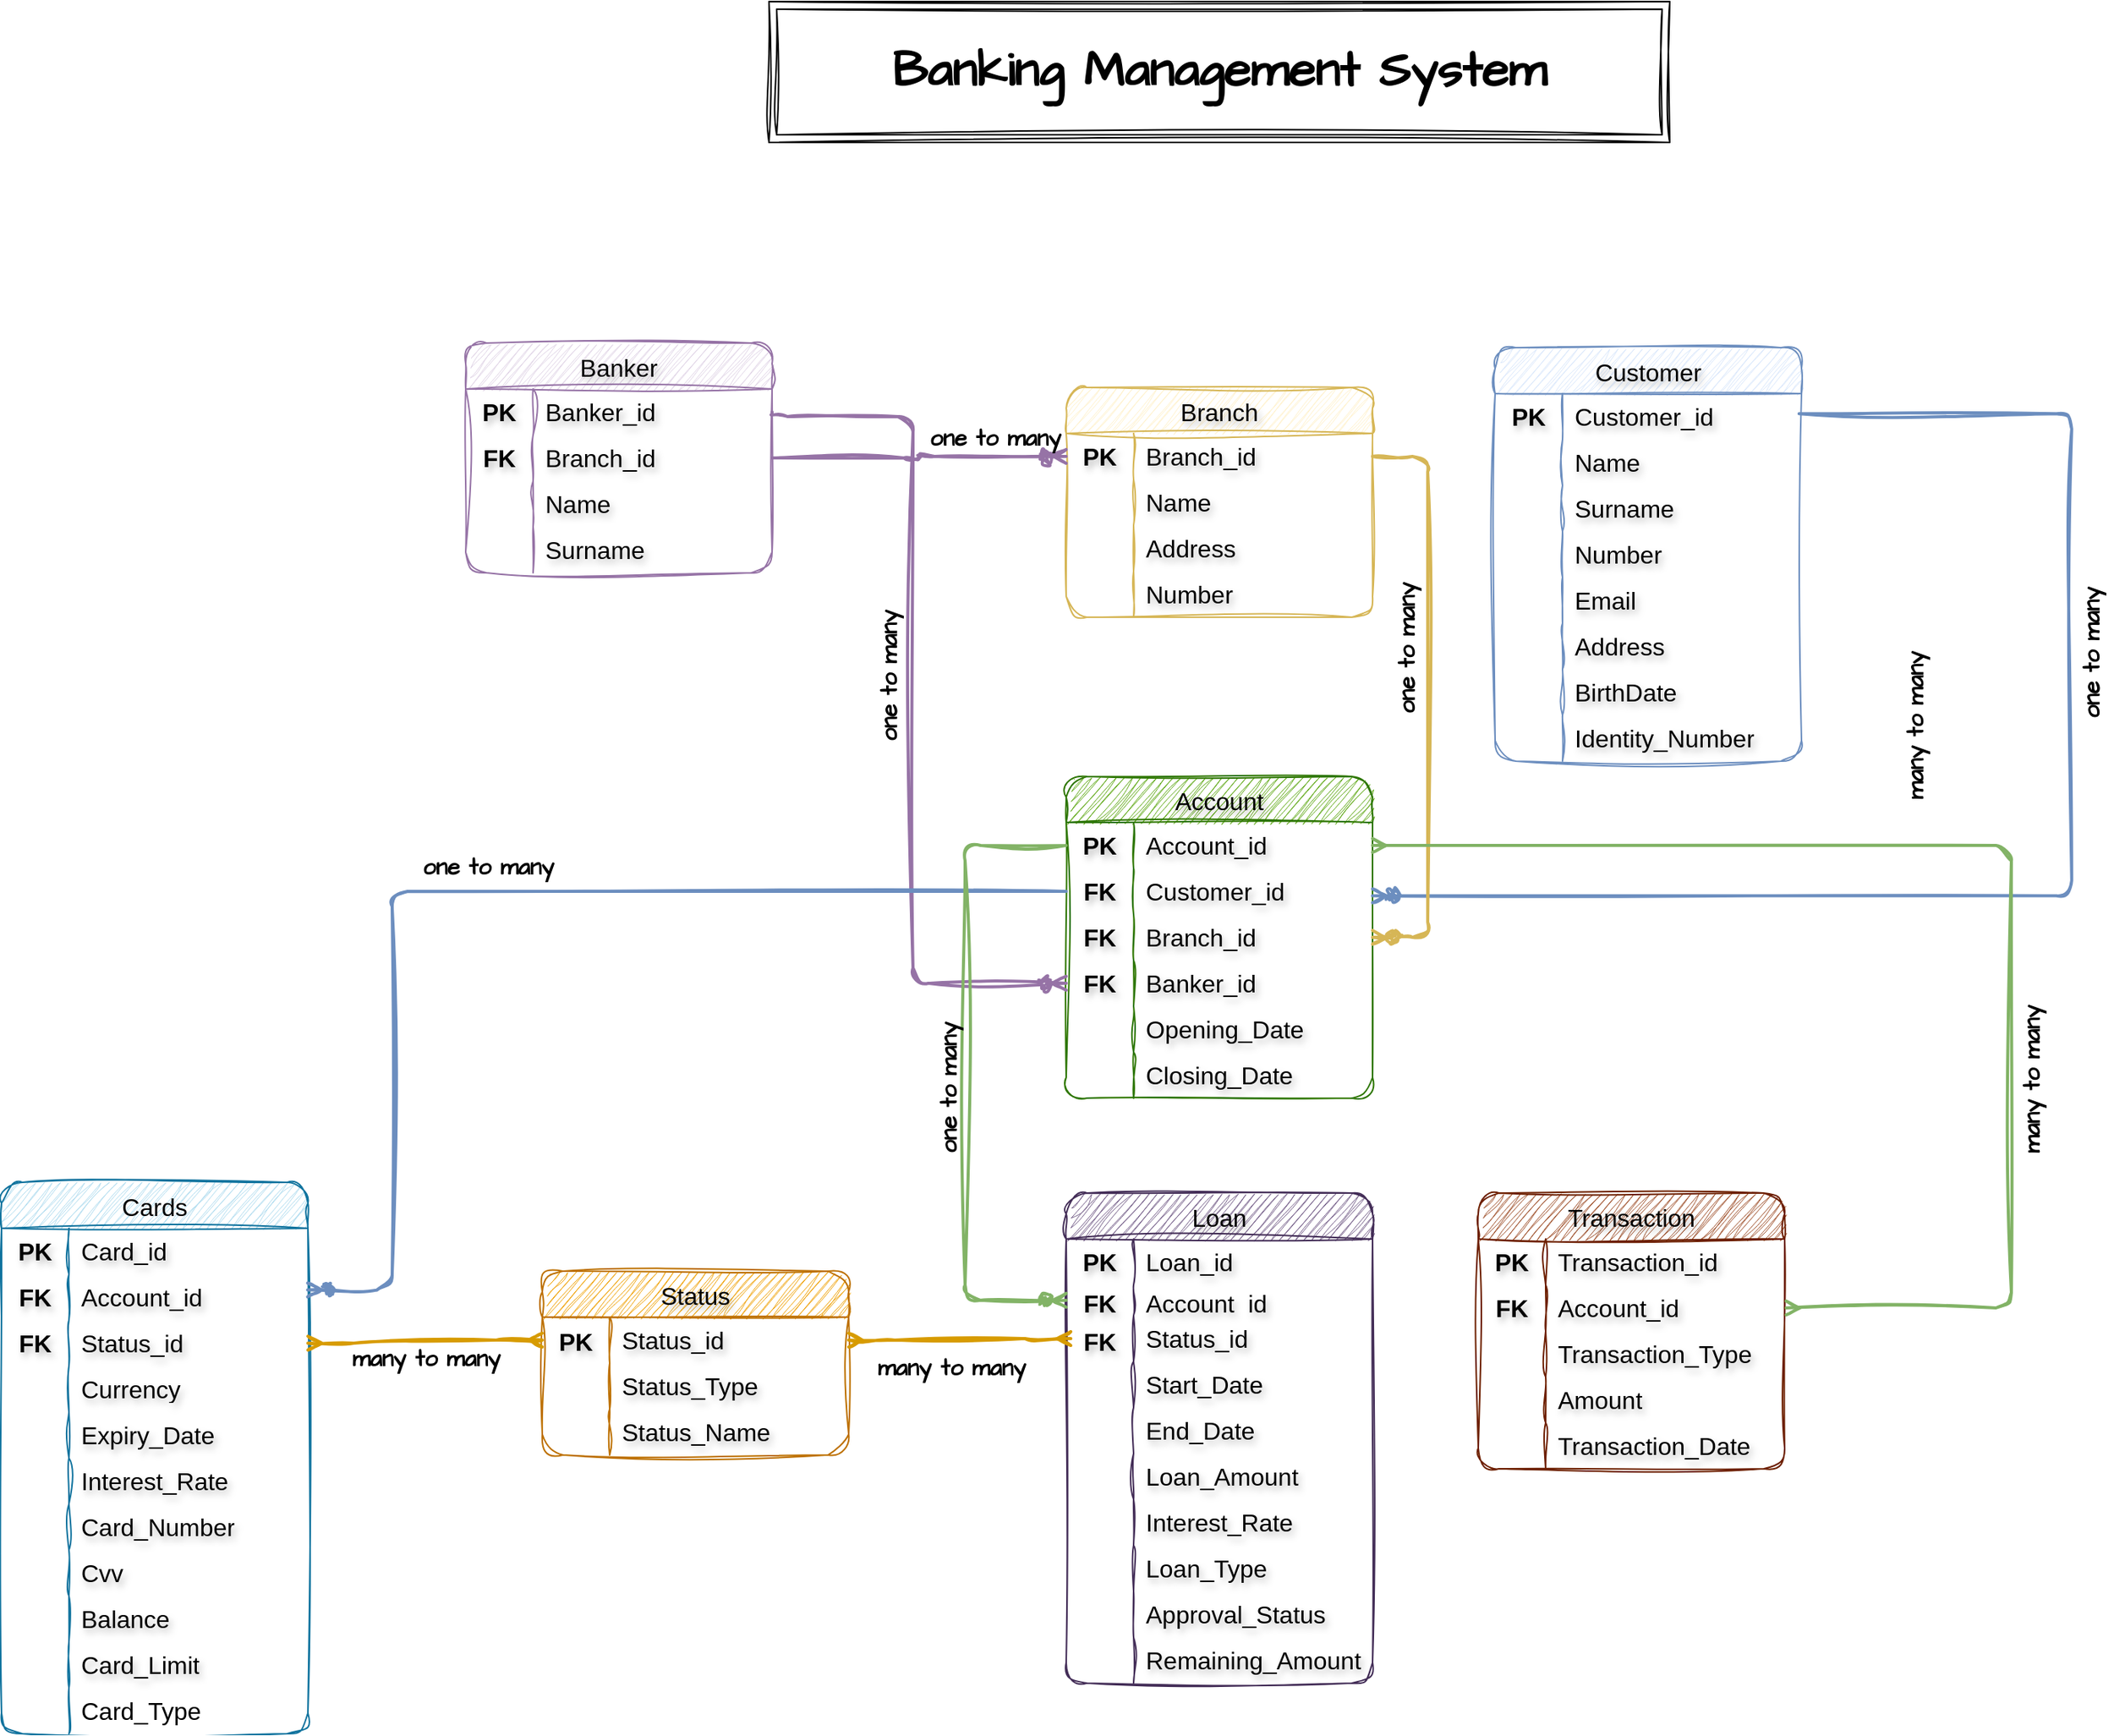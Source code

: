 <mxfile version="26.0.12">
  <diagram name="Page-1" id="vWCaewUW_520F25EXXGc">
    <mxGraphModel dx="3053" dy="1607" grid="0" gridSize="10" guides="1" tooltips="1" connect="1" arrows="1" fold="1" page="0" pageScale="1" pageWidth="850" pageHeight="1100" background="light-dark(#ffffff, #121212)" math="0" shadow="0">
      <root>
        <mxCell id="0" />
        <mxCell id="1" parent="0" />
        <mxCell id="aH70geWQTUPs0Uv87oMX-8" value="Account" style="shape=table;startSize=30;container=1;collapsible=0;childLayout=tableLayout;fixedRows=1;rowLines=0;fontStyle=0;strokeColor=#2D7600;fontSize=16;fillColor=#60a917;fontColor=#000000;sketch=1;curveFitting=1;jiggle=2;rounded=1;labelBorderColor=none;labelBackgroundColor=none;textShadow=1;" parent="1" vertex="1">
          <mxGeometry x="320" y="320" width="200" height="210" as="geometry" />
        </mxCell>
        <mxCell id="aH70geWQTUPs0Uv87oMX-9" value="" style="shape=tableRow;horizontal=0;startSize=0;swimlaneHead=0;swimlaneBody=0;top=0;left=0;bottom=0;right=0;collapsible=0;dropTarget=0;fillColor=none;points=[[0,0.5],[1,0.5]];portConstraint=eastwest;strokeColor=inherit;fontSize=16;sketch=1;curveFitting=1;jiggle=2;rounded=1;fontColor=#000000;labelBorderColor=none;labelBackgroundColor=none;textShadow=1;" parent="aH70geWQTUPs0Uv87oMX-8" vertex="1">
          <mxGeometry y="30" width="200" height="30" as="geometry" />
        </mxCell>
        <mxCell id="aH70geWQTUPs0Uv87oMX-10" value="PK" style="shape=partialRectangle;html=1;whiteSpace=wrap;connectable=0;fillColor=none;top=0;left=0;bottom=0;right=0;overflow=hidden;pointerEvents=1;strokeColor=inherit;fontSize=16;fontStyle=1;sketch=1;curveFitting=1;jiggle=2;rounded=1;fontColor=#000000;labelBorderColor=none;labelBackgroundColor=none;textShadow=1;" parent="aH70geWQTUPs0Uv87oMX-9" vertex="1">
          <mxGeometry width="44" height="30" as="geometry">
            <mxRectangle width="44" height="30" as="alternateBounds" />
          </mxGeometry>
        </mxCell>
        <mxCell id="aH70geWQTUPs0Uv87oMX-11" value="Account_id" style="shape=partialRectangle;html=1;whiteSpace=wrap;connectable=0;fillColor=none;top=0;left=0;bottom=0;right=0;align=left;spacingLeft=6;overflow=hidden;strokeColor=inherit;fontSize=16;sketch=1;curveFitting=1;jiggle=2;rounded=1;fontColor=#000000;labelBorderColor=none;labelBackgroundColor=none;textShadow=1;" parent="aH70geWQTUPs0Uv87oMX-9" vertex="1">
          <mxGeometry x="44" width="156" height="30" as="geometry">
            <mxRectangle width="156" height="30" as="alternateBounds" />
          </mxGeometry>
        </mxCell>
        <mxCell id="aH70geWQTUPs0Uv87oMX-12" value="" style="shape=tableRow;horizontal=0;startSize=0;swimlaneHead=0;swimlaneBody=0;top=0;left=0;bottom=0;right=0;collapsible=0;dropTarget=0;fillColor=none;points=[[0,0.5],[1,0.5]];portConstraint=eastwest;strokeColor=inherit;fontSize=16;sketch=1;curveFitting=1;jiggle=2;rounded=1;fontColor=#000000;labelBorderColor=none;labelBackgroundColor=none;textShadow=1;" parent="aH70geWQTUPs0Uv87oMX-8" vertex="1">
          <mxGeometry y="60" width="200" height="30" as="geometry" />
        </mxCell>
        <mxCell id="aH70geWQTUPs0Uv87oMX-13" value="FK" style="shape=partialRectangle;html=1;whiteSpace=wrap;connectable=0;fillColor=none;top=0;left=0;bottom=0;right=0;overflow=hidden;strokeColor=inherit;fontSize=16;fontStyle=1;sketch=1;curveFitting=1;jiggle=2;rounded=1;fontColor=#000000;labelBorderColor=none;labelBackgroundColor=none;textShadow=1;" parent="aH70geWQTUPs0Uv87oMX-12" vertex="1">
          <mxGeometry width="44" height="30" as="geometry">
            <mxRectangle width="44" height="30" as="alternateBounds" />
          </mxGeometry>
        </mxCell>
        <mxCell id="aH70geWQTUPs0Uv87oMX-14" value="Customer_id" style="shape=partialRectangle;html=1;whiteSpace=wrap;connectable=0;fillColor=none;top=0;left=0;bottom=0;right=0;align=left;spacingLeft=6;overflow=hidden;strokeColor=inherit;fontSize=16;sketch=1;curveFitting=1;jiggle=2;rounded=1;fontColor=#000000;labelBorderColor=none;labelBackgroundColor=none;textShadow=1;" parent="aH70geWQTUPs0Uv87oMX-12" vertex="1">
          <mxGeometry x="44" width="156" height="30" as="geometry">
            <mxRectangle width="156" height="30" as="alternateBounds" />
          </mxGeometry>
        </mxCell>
        <mxCell id="aH70geWQTUPs0Uv87oMX-15" value="" style="shape=tableRow;horizontal=0;startSize=0;swimlaneHead=0;swimlaneBody=0;top=0;left=0;bottom=0;right=0;collapsible=0;dropTarget=0;fillColor=none;points=[[0,0.5],[1,0.5]];portConstraint=eastwest;strokeColor=inherit;fontSize=16;sketch=1;curveFitting=1;jiggle=2;rounded=1;fontColor=#000000;labelBorderColor=none;labelBackgroundColor=none;textShadow=1;" parent="aH70geWQTUPs0Uv87oMX-8" vertex="1">
          <mxGeometry y="90" width="200" height="30" as="geometry" />
        </mxCell>
        <mxCell id="aH70geWQTUPs0Uv87oMX-16" value="FK" style="shape=partialRectangle;html=1;whiteSpace=wrap;connectable=0;fillColor=none;top=0;left=0;bottom=0;right=0;overflow=hidden;strokeColor=inherit;fontSize=16;fontStyle=1;sketch=1;curveFitting=1;jiggle=2;rounded=1;fontColor=#000000;labelBorderColor=none;labelBackgroundColor=none;textShadow=1;" parent="aH70geWQTUPs0Uv87oMX-15" vertex="1">
          <mxGeometry width="44" height="30" as="geometry">
            <mxRectangle width="44" height="30" as="alternateBounds" />
          </mxGeometry>
        </mxCell>
        <mxCell id="aH70geWQTUPs0Uv87oMX-17" value="Branch_id" style="shape=partialRectangle;html=1;whiteSpace=wrap;connectable=0;fillColor=none;top=0;left=0;bottom=0;right=0;align=left;spacingLeft=6;overflow=hidden;strokeColor=inherit;fontSize=16;sketch=1;curveFitting=1;jiggle=2;rounded=1;fontColor=#000000;labelBorderColor=none;labelBackgroundColor=none;textShadow=1;" parent="aH70geWQTUPs0Uv87oMX-15" vertex="1">
          <mxGeometry x="44" width="156" height="30" as="geometry">
            <mxRectangle width="156" height="30" as="alternateBounds" />
          </mxGeometry>
        </mxCell>
        <mxCell id="aH70geWQTUPs0Uv87oMX-118" style="shape=tableRow;horizontal=0;startSize=0;swimlaneHead=0;swimlaneBody=0;top=0;left=0;bottom=0;right=0;collapsible=0;dropTarget=0;fillColor=none;points=[[0,0.5],[1,0.5]];portConstraint=eastwest;strokeColor=inherit;fontSize=16;sketch=1;curveFitting=1;jiggle=2;rounded=1;fontColor=#000000;labelBorderColor=none;labelBackgroundColor=none;textShadow=1;" parent="aH70geWQTUPs0Uv87oMX-8" vertex="1">
          <mxGeometry y="120" width="200" height="30" as="geometry" />
        </mxCell>
        <mxCell id="aH70geWQTUPs0Uv87oMX-119" value="FK" style="shape=partialRectangle;html=1;whiteSpace=wrap;connectable=0;fillColor=none;top=0;left=0;bottom=0;right=0;overflow=hidden;strokeColor=inherit;fontSize=16;fontStyle=1;sketch=1;curveFitting=1;jiggle=2;rounded=1;fontColor=#000000;labelBorderColor=none;labelBackgroundColor=none;textShadow=1;" parent="aH70geWQTUPs0Uv87oMX-118" vertex="1">
          <mxGeometry width="44" height="30" as="geometry">
            <mxRectangle width="44" height="30" as="alternateBounds" />
          </mxGeometry>
        </mxCell>
        <mxCell id="aH70geWQTUPs0Uv87oMX-120" value="Banker_id" style="shape=partialRectangle;html=1;whiteSpace=wrap;connectable=0;fillColor=none;top=0;left=0;bottom=0;right=0;align=left;spacingLeft=6;overflow=hidden;strokeColor=inherit;fontSize=16;sketch=1;curveFitting=1;jiggle=2;rounded=1;fontColor=#000000;labelBorderColor=none;labelBackgroundColor=none;textShadow=1;" parent="aH70geWQTUPs0Uv87oMX-118" vertex="1">
          <mxGeometry x="44" width="156" height="30" as="geometry">
            <mxRectangle width="156" height="30" as="alternateBounds" />
          </mxGeometry>
        </mxCell>
        <mxCell id="aH70geWQTUPs0Uv87oMX-114" style="shape=tableRow;horizontal=0;startSize=0;swimlaneHead=0;swimlaneBody=0;top=0;left=0;bottom=0;right=0;collapsible=0;dropTarget=0;fillColor=none;points=[[0,0.5],[1,0.5]];portConstraint=eastwest;strokeColor=inherit;fontSize=16;sketch=1;curveFitting=1;jiggle=2;rounded=1;fontColor=#000000;labelBorderColor=none;labelBackgroundColor=none;textShadow=1;" parent="aH70geWQTUPs0Uv87oMX-8" vertex="1">
          <mxGeometry y="150" width="200" height="30" as="geometry" />
        </mxCell>
        <mxCell id="aH70geWQTUPs0Uv87oMX-115" value="" style="shape=partialRectangle;html=1;whiteSpace=wrap;connectable=0;fillColor=none;top=0;left=0;bottom=0;right=0;overflow=hidden;strokeColor=inherit;fontSize=16;sketch=1;curveFitting=1;jiggle=2;rounded=1;fontColor=#000000;labelBorderColor=none;labelBackgroundColor=none;textShadow=1;" parent="aH70geWQTUPs0Uv87oMX-114" vertex="1">
          <mxGeometry width="44" height="30" as="geometry">
            <mxRectangle width="44" height="30" as="alternateBounds" />
          </mxGeometry>
        </mxCell>
        <mxCell id="aH70geWQTUPs0Uv87oMX-116" value="Opening_Date" style="shape=partialRectangle;html=1;whiteSpace=wrap;connectable=0;fillColor=none;top=0;left=0;bottom=0;right=0;align=left;spacingLeft=6;overflow=hidden;strokeColor=inherit;fontSize=16;sketch=1;curveFitting=1;jiggle=2;rounded=1;fontColor=#000000;labelBorderColor=none;labelBackgroundColor=none;textShadow=1;" parent="aH70geWQTUPs0Uv87oMX-114" vertex="1">
          <mxGeometry x="44" width="156" height="30" as="geometry">
            <mxRectangle width="156" height="30" as="alternateBounds" />
          </mxGeometry>
        </mxCell>
        <mxCell id="aH70geWQTUPs0Uv87oMX-168" style="shape=tableRow;horizontal=0;startSize=0;swimlaneHead=0;swimlaneBody=0;top=0;left=0;bottom=0;right=0;collapsible=0;dropTarget=0;fillColor=none;points=[[0,0.5],[1,0.5]];portConstraint=eastwest;strokeColor=inherit;fontSize=16;sketch=1;curveFitting=1;jiggle=2;rounded=1;fontColor=#000000;labelBorderColor=none;labelBackgroundColor=none;textShadow=1;" parent="aH70geWQTUPs0Uv87oMX-8" vertex="1">
          <mxGeometry y="180" width="200" height="30" as="geometry" />
        </mxCell>
        <mxCell id="aH70geWQTUPs0Uv87oMX-169" style="shape=partialRectangle;html=1;whiteSpace=wrap;connectable=0;fillColor=none;top=0;left=0;bottom=0;right=0;overflow=hidden;strokeColor=inherit;fontSize=16;sketch=1;curveFitting=1;jiggle=2;rounded=1;fontColor=#000000;labelBorderColor=none;labelBackgroundColor=none;textShadow=1;" parent="aH70geWQTUPs0Uv87oMX-168" vertex="1">
          <mxGeometry width="44" height="30" as="geometry">
            <mxRectangle width="44" height="30" as="alternateBounds" />
          </mxGeometry>
        </mxCell>
        <mxCell id="aH70geWQTUPs0Uv87oMX-170" value="Closing_Date" style="shape=partialRectangle;html=1;whiteSpace=wrap;connectable=0;fillColor=none;top=0;left=0;bottom=0;right=0;align=left;spacingLeft=6;overflow=hidden;strokeColor=inherit;fontSize=16;sketch=1;curveFitting=1;jiggle=2;rounded=1;fontColor=#000000;labelBorderColor=none;labelBackgroundColor=none;textShadow=1;" parent="aH70geWQTUPs0Uv87oMX-168" vertex="1">
          <mxGeometry x="44" width="156" height="30" as="geometry">
            <mxRectangle width="156" height="30" as="alternateBounds" />
          </mxGeometry>
        </mxCell>
        <mxCell id="aH70geWQTUPs0Uv87oMX-18" value="Customer" style="shape=table;startSize=30;container=1;collapsible=0;childLayout=tableLayout;fixedRows=1;rowLines=0;fontStyle=0;strokeColor=#6c8ebf;fontSize=16;fillColor=#dae8fc;sketch=1;curveFitting=1;jiggle=2;rounded=1;labelBorderColor=none;labelBackgroundColor=none;textShadow=1;" parent="1" vertex="1">
          <mxGeometry x="600" y="40" width="200" height="270" as="geometry" />
        </mxCell>
        <mxCell id="aH70geWQTUPs0Uv87oMX-19" value="" style="shape=tableRow;horizontal=0;startSize=0;swimlaneHead=0;swimlaneBody=0;top=0;left=0;bottom=0;right=0;collapsible=0;dropTarget=0;fillColor=none;points=[[0,0.5],[1,0.5]];portConstraint=eastwest;strokeColor=inherit;fontSize=16;sketch=1;curveFitting=1;jiggle=2;rounded=1;fontColor=#000000;labelBorderColor=none;labelBackgroundColor=none;textShadow=1;" parent="aH70geWQTUPs0Uv87oMX-18" vertex="1">
          <mxGeometry y="30" width="200" height="30" as="geometry" />
        </mxCell>
        <mxCell id="aH70geWQTUPs0Uv87oMX-20" value="&lt;span style=&quot;font-weight: 700;&quot;&gt;PK&lt;/span&gt;" style="shape=partialRectangle;html=1;whiteSpace=wrap;connectable=0;fillColor=none;top=0;left=0;bottom=0;right=0;overflow=hidden;pointerEvents=1;strokeColor=inherit;fontSize=16;sketch=1;curveFitting=1;jiggle=2;rounded=1;fontColor=#000000;labelBorderColor=none;labelBackgroundColor=none;textShadow=1;" parent="aH70geWQTUPs0Uv87oMX-19" vertex="1">
          <mxGeometry width="44" height="30" as="geometry">
            <mxRectangle width="44" height="30" as="alternateBounds" />
          </mxGeometry>
        </mxCell>
        <mxCell id="aH70geWQTUPs0Uv87oMX-21" value="Customer_id" style="shape=partialRectangle;html=1;whiteSpace=wrap;connectable=0;fillColor=none;top=0;left=0;bottom=0;right=0;align=left;spacingLeft=6;overflow=hidden;strokeColor=inherit;fontSize=16;sketch=1;curveFitting=1;jiggle=2;rounded=1;fontColor=#000000;labelBorderColor=none;labelBackgroundColor=none;textShadow=1;" parent="aH70geWQTUPs0Uv87oMX-19" vertex="1">
          <mxGeometry x="44" width="156" height="30" as="geometry">
            <mxRectangle width="156" height="30" as="alternateBounds" />
          </mxGeometry>
        </mxCell>
        <mxCell id="aH70geWQTUPs0Uv87oMX-22" value="" style="shape=tableRow;horizontal=0;startSize=0;swimlaneHead=0;swimlaneBody=0;top=0;left=0;bottom=0;right=0;collapsible=0;dropTarget=0;fillColor=none;points=[[0,0.5],[1,0.5]];portConstraint=eastwest;strokeColor=inherit;fontSize=16;sketch=1;curveFitting=1;jiggle=2;rounded=1;fontColor=#000000;labelBorderColor=none;labelBackgroundColor=none;textShadow=1;" parent="aH70geWQTUPs0Uv87oMX-18" vertex="1">
          <mxGeometry y="60" width="200" height="30" as="geometry" />
        </mxCell>
        <mxCell id="aH70geWQTUPs0Uv87oMX-23" value="" style="shape=partialRectangle;html=1;whiteSpace=wrap;connectable=0;fillColor=none;top=0;left=0;bottom=0;right=0;overflow=hidden;strokeColor=inherit;fontSize=16;sketch=1;curveFitting=1;jiggle=2;rounded=1;fontColor=#000000;labelBorderColor=none;labelBackgroundColor=none;textShadow=1;" parent="aH70geWQTUPs0Uv87oMX-22" vertex="1">
          <mxGeometry width="44" height="30" as="geometry">
            <mxRectangle width="44" height="30" as="alternateBounds" />
          </mxGeometry>
        </mxCell>
        <mxCell id="aH70geWQTUPs0Uv87oMX-24" value="Name&lt;span style=&quot;white-space: pre;&quot;&gt;&#x9;&lt;/span&gt;" style="shape=partialRectangle;html=1;whiteSpace=wrap;connectable=0;fillColor=none;top=0;left=0;bottom=0;right=0;align=left;spacingLeft=6;overflow=hidden;strokeColor=inherit;fontSize=16;sketch=1;curveFitting=1;jiggle=2;rounded=1;fontColor=#000000;labelBorderColor=none;labelBackgroundColor=none;textShadow=1;" parent="aH70geWQTUPs0Uv87oMX-22" vertex="1">
          <mxGeometry x="44" width="156" height="30" as="geometry">
            <mxRectangle width="156" height="30" as="alternateBounds" />
          </mxGeometry>
        </mxCell>
        <mxCell id="aH70geWQTUPs0Uv87oMX-25" value="" style="shape=tableRow;horizontal=0;startSize=0;swimlaneHead=0;swimlaneBody=0;top=0;left=0;bottom=0;right=0;collapsible=0;dropTarget=0;fillColor=none;points=[[0,0.5],[1,0.5]];portConstraint=eastwest;strokeColor=inherit;fontSize=16;sketch=1;curveFitting=1;jiggle=2;rounded=1;fontColor=#000000;labelBorderColor=none;labelBackgroundColor=none;textShadow=1;" parent="aH70geWQTUPs0Uv87oMX-18" vertex="1">
          <mxGeometry y="90" width="200" height="30" as="geometry" />
        </mxCell>
        <mxCell id="aH70geWQTUPs0Uv87oMX-26" value="" style="shape=partialRectangle;html=1;whiteSpace=wrap;connectable=0;fillColor=none;top=0;left=0;bottom=0;right=0;overflow=hidden;strokeColor=inherit;fontSize=16;sketch=1;curveFitting=1;jiggle=2;rounded=1;fontColor=#000000;labelBorderColor=none;labelBackgroundColor=none;textShadow=1;" parent="aH70geWQTUPs0Uv87oMX-25" vertex="1">
          <mxGeometry width="44" height="30" as="geometry">
            <mxRectangle width="44" height="30" as="alternateBounds" />
          </mxGeometry>
        </mxCell>
        <mxCell id="aH70geWQTUPs0Uv87oMX-27" value="Surname" style="shape=partialRectangle;html=1;whiteSpace=wrap;connectable=0;fillColor=none;top=0;left=0;bottom=0;right=0;align=left;spacingLeft=6;overflow=hidden;strokeColor=inherit;fontSize=16;sketch=1;curveFitting=1;jiggle=2;rounded=1;fontColor=#000000;labelBorderColor=none;labelBackgroundColor=none;textShadow=1;" parent="aH70geWQTUPs0Uv87oMX-25" vertex="1">
          <mxGeometry x="44" width="156" height="30" as="geometry">
            <mxRectangle width="156" height="30" as="alternateBounds" />
          </mxGeometry>
        </mxCell>
        <mxCell id="aH70geWQTUPs0Uv87oMX-31" style="shape=tableRow;horizontal=0;startSize=0;swimlaneHead=0;swimlaneBody=0;top=0;left=0;bottom=0;right=0;collapsible=0;dropTarget=0;fillColor=none;points=[[0,0.5],[1,0.5]];portConstraint=eastwest;strokeColor=inherit;fontSize=16;sketch=1;curveFitting=1;jiggle=2;rounded=1;fontColor=#000000;labelBorderColor=none;labelBackgroundColor=none;textShadow=1;" parent="aH70geWQTUPs0Uv87oMX-18" vertex="1">
          <mxGeometry y="120" width="200" height="30" as="geometry" />
        </mxCell>
        <mxCell id="aH70geWQTUPs0Uv87oMX-32" style="shape=partialRectangle;html=1;whiteSpace=wrap;connectable=0;fillColor=none;top=0;left=0;bottom=0;right=0;overflow=hidden;strokeColor=inherit;fontSize=16;sketch=1;curveFitting=1;jiggle=2;rounded=1;fontColor=#000000;labelBorderColor=none;labelBackgroundColor=none;textShadow=1;" parent="aH70geWQTUPs0Uv87oMX-31" vertex="1">
          <mxGeometry width="44" height="30" as="geometry">
            <mxRectangle width="44" height="30" as="alternateBounds" />
          </mxGeometry>
        </mxCell>
        <mxCell id="aH70geWQTUPs0Uv87oMX-33" value="Number" style="shape=partialRectangle;html=1;whiteSpace=wrap;connectable=0;fillColor=none;top=0;left=0;bottom=0;right=0;align=left;spacingLeft=6;overflow=hidden;strokeColor=inherit;fontSize=16;sketch=1;curveFitting=1;jiggle=2;rounded=1;fontColor=#000000;labelBorderColor=none;labelBackgroundColor=none;textShadow=1;" parent="aH70geWQTUPs0Uv87oMX-31" vertex="1">
          <mxGeometry x="44" width="156" height="30" as="geometry">
            <mxRectangle width="156" height="30" as="alternateBounds" />
          </mxGeometry>
        </mxCell>
        <mxCell id="aH70geWQTUPs0Uv87oMX-28" style="shape=tableRow;horizontal=0;startSize=0;swimlaneHead=0;swimlaneBody=0;top=0;left=0;bottom=0;right=0;collapsible=0;dropTarget=0;fillColor=none;points=[[0,0.5],[1,0.5]];portConstraint=eastwest;strokeColor=inherit;fontSize=16;sketch=1;curveFitting=1;jiggle=2;rounded=1;fontColor=#000000;labelBorderColor=none;labelBackgroundColor=none;textShadow=1;" parent="aH70geWQTUPs0Uv87oMX-18" vertex="1">
          <mxGeometry y="150" width="200" height="30" as="geometry" />
        </mxCell>
        <mxCell id="aH70geWQTUPs0Uv87oMX-29" style="shape=partialRectangle;html=1;whiteSpace=wrap;connectable=0;fillColor=none;top=0;left=0;bottom=0;right=0;overflow=hidden;strokeColor=inherit;fontSize=16;sketch=1;curveFitting=1;jiggle=2;rounded=1;fontColor=#000000;labelBorderColor=none;labelBackgroundColor=none;textShadow=1;" parent="aH70geWQTUPs0Uv87oMX-28" vertex="1">
          <mxGeometry width="44" height="30" as="geometry">
            <mxRectangle width="44" height="30" as="alternateBounds" />
          </mxGeometry>
        </mxCell>
        <mxCell id="aH70geWQTUPs0Uv87oMX-30" value="Email" style="shape=partialRectangle;html=1;whiteSpace=wrap;connectable=0;fillColor=none;top=0;left=0;bottom=0;right=0;align=left;spacingLeft=6;overflow=hidden;strokeColor=inherit;fontSize=16;sketch=1;curveFitting=1;jiggle=2;rounded=1;fontColor=#000000;labelBorderColor=none;labelBackgroundColor=none;textShadow=1;" parent="aH70geWQTUPs0Uv87oMX-28" vertex="1">
          <mxGeometry x="44" width="156" height="30" as="geometry">
            <mxRectangle width="156" height="30" as="alternateBounds" />
          </mxGeometry>
        </mxCell>
        <mxCell id="aH70geWQTUPs0Uv87oMX-34" style="shape=tableRow;horizontal=0;startSize=0;swimlaneHead=0;swimlaneBody=0;top=0;left=0;bottom=0;right=0;collapsible=0;dropTarget=0;fillColor=none;points=[[0,0.5],[1,0.5]];portConstraint=eastwest;strokeColor=inherit;fontSize=16;sketch=1;curveFitting=1;jiggle=2;rounded=1;fontColor=#000000;labelBorderColor=none;labelBackgroundColor=none;textShadow=1;" parent="aH70geWQTUPs0Uv87oMX-18" vertex="1">
          <mxGeometry y="180" width="200" height="30" as="geometry" />
        </mxCell>
        <mxCell id="aH70geWQTUPs0Uv87oMX-35" style="shape=partialRectangle;html=1;whiteSpace=wrap;connectable=0;fillColor=none;top=0;left=0;bottom=0;right=0;overflow=hidden;strokeColor=inherit;fontSize=16;sketch=1;curveFitting=1;jiggle=2;rounded=1;fontColor=#000000;labelBorderColor=none;labelBackgroundColor=none;textShadow=1;" parent="aH70geWQTUPs0Uv87oMX-34" vertex="1">
          <mxGeometry width="44" height="30" as="geometry">
            <mxRectangle width="44" height="30" as="alternateBounds" />
          </mxGeometry>
        </mxCell>
        <mxCell id="aH70geWQTUPs0Uv87oMX-36" value="Address" style="shape=partialRectangle;html=1;whiteSpace=wrap;connectable=0;fillColor=none;top=0;left=0;bottom=0;right=0;align=left;spacingLeft=6;overflow=hidden;strokeColor=inherit;fontSize=16;sketch=1;curveFitting=1;jiggle=2;rounded=1;fontColor=#000000;labelBorderColor=none;labelBackgroundColor=none;textShadow=1;" parent="aH70geWQTUPs0Uv87oMX-34" vertex="1">
          <mxGeometry x="44" width="156" height="30" as="geometry">
            <mxRectangle width="156" height="30" as="alternateBounds" />
          </mxGeometry>
        </mxCell>
        <mxCell id="aH70geWQTUPs0Uv87oMX-37" style="shape=tableRow;horizontal=0;startSize=0;swimlaneHead=0;swimlaneBody=0;top=0;left=0;bottom=0;right=0;collapsible=0;dropTarget=0;fillColor=none;points=[[0,0.5],[1,0.5]];portConstraint=eastwest;strokeColor=inherit;fontSize=16;sketch=1;curveFitting=1;jiggle=2;rounded=1;fontColor=#000000;labelBorderColor=none;labelBackgroundColor=none;textShadow=1;" parent="aH70geWQTUPs0Uv87oMX-18" vertex="1">
          <mxGeometry y="210" width="200" height="30" as="geometry" />
        </mxCell>
        <mxCell id="aH70geWQTUPs0Uv87oMX-38" style="shape=partialRectangle;html=1;whiteSpace=wrap;connectable=0;fillColor=none;top=0;left=0;bottom=0;right=0;overflow=hidden;strokeColor=inherit;fontSize=16;sketch=1;curveFitting=1;jiggle=2;rounded=1;fontColor=#000000;labelBorderColor=none;labelBackgroundColor=none;textShadow=1;" parent="aH70geWQTUPs0Uv87oMX-37" vertex="1">
          <mxGeometry width="44" height="30" as="geometry">
            <mxRectangle width="44" height="30" as="alternateBounds" />
          </mxGeometry>
        </mxCell>
        <mxCell id="aH70geWQTUPs0Uv87oMX-39" value="BirthDate" style="shape=partialRectangle;html=1;whiteSpace=wrap;connectable=0;fillColor=none;top=0;left=0;bottom=0;right=0;align=left;spacingLeft=6;overflow=hidden;strokeColor=inherit;fontSize=16;sketch=1;curveFitting=1;jiggle=2;rounded=1;fontColor=#000000;labelBorderColor=none;labelBackgroundColor=none;textShadow=1;" parent="aH70geWQTUPs0Uv87oMX-37" vertex="1">
          <mxGeometry x="44" width="156" height="30" as="geometry">
            <mxRectangle width="156" height="30" as="alternateBounds" />
          </mxGeometry>
        </mxCell>
        <mxCell id="aH70geWQTUPs0Uv87oMX-174" style="shape=tableRow;horizontal=0;startSize=0;swimlaneHead=0;swimlaneBody=0;top=0;left=0;bottom=0;right=0;collapsible=0;dropTarget=0;fillColor=none;points=[[0,0.5],[1,0.5]];portConstraint=eastwest;strokeColor=inherit;fontSize=16;sketch=1;curveFitting=1;jiggle=2;rounded=1;fontColor=#000000;labelBorderColor=none;labelBackgroundColor=none;textShadow=1;" parent="aH70geWQTUPs0Uv87oMX-18" vertex="1">
          <mxGeometry y="240" width="200" height="30" as="geometry" />
        </mxCell>
        <mxCell id="aH70geWQTUPs0Uv87oMX-175" style="shape=partialRectangle;html=1;whiteSpace=wrap;connectable=0;fillColor=none;top=0;left=0;bottom=0;right=0;overflow=hidden;strokeColor=inherit;fontSize=16;sketch=1;curveFitting=1;jiggle=2;rounded=1;fontColor=#000000;labelBorderColor=none;labelBackgroundColor=none;textShadow=1;" parent="aH70geWQTUPs0Uv87oMX-174" vertex="1">
          <mxGeometry width="44" height="30" as="geometry">
            <mxRectangle width="44" height="30" as="alternateBounds" />
          </mxGeometry>
        </mxCell>
        <mxCell id="aH70geWQTUPs0Uv87oMX-176" value="Identity_Number" style="shape=partialRectangle;html=1;whiteSpace=wrap;connectable=0;fillColor=none;top=0;left=0;bottom=0;right=0;align=left;spacingLeft=6;overflow=hidden;strokeColor=inherit;fontSize=16;sketch=1;curveFitting=1;jiggle=2;rounded=1;fontColor=#000000;labelBorderColor=none;labelBackgroundColor=none;textShadow=1;" parent="aH70geWQTUPs0Uv87oMX-174" vertex="1">
          <mxGeometry x="44" width="156" height="30" as="geometry">
            <mxRectangle width="156" height="30" as="alternateBounds" />
          </mxGeometry>
        </mxCell>
        <mxCell id="aH70geWQTUPs0Uv87oMX-76" value="Banker" style="shape=table;startSize=30;container=1;collapsible=0;childLayout=tableLayout;fixedRows=1;rowLines=0;fontStyle=0;strokeColor=#9673a6;fontSize=16;fillColor=#e1d5e7;sketch=1;curveFitting=1;jiggle=2;rounded=1;labelBorderColor=none;labelBackgroundColor=none;textShadow=1;" parent="1" vertex="1">
          <mxGeometry x="-72" y="37" width="200" height="150" as="geometry" />
        </mxCell>
        <mxCell id="aH70geWQTUPs0Uv87oMX-77" value="" style="shape=tableRow;horizontal=0;startSize=0;swimlaneHead=0;swimlaneBody=0;top=0;left=0;bottom=0;right=0;collapsible=0;dropTarget=0;fillColor=none;points=[[0,0.5],[1,0.5]];portConstraint=eastwest;strokeColor=inherit;fontSize=16;sketch=1;curveFitting=1;jiggle=2;rounded=1;fontColor=#000000;labelBorderColor=none;labelBackgroundColor=none;textShadow=1;" parent="aH70geWQTUPs0Uv87oMX-76" vertex="1">
          <mxGeometry y="30" width="200" height="30" as="geometry" />
        </mxCell>
        <mxCell id="aH70geWQTUPs0Uv87oMX-78" value="&lt;span style=&quot;font-weight: 700;&quot;&gt;PK&lt;/span&gt;" style="shape=partialRectangle;html=1;whiteSpace=wrap;connectable=0;fillColor=none;top=0;left=0;bottom=0;right=0;overflow=hidden;pointerEvents=1;strokeColor=inherit;fontSize=16;sketch=1;curveFitting=1;jiggle=2;rounded=1;fontColor=#000000;labelBorderColor=none;labelBackgroundColor=none;textShadow=1;" parent="aH70geWQTUPs0Uv87oMX-77" vertex="1">
          <mxGeometry width="44" height="30" as="geometry">
            <mxRectangle width="44" height="30" as="alternateBounds" />
          </mxGeometry>
        </mxCell>
        <mxCell id="aH70geWQTUPs0Uv87oMX-79" value="Banker_id" style="shape=partialRectangle;html=1;whiteSpace=wrap;connectable=0;fillColor=none;top=0;left=0;bottom=0;right=0;align=left;spacingLeft=6;overflow=hidden;strokeColor=inherit;fontSize=16;sketch=1;curveFitting=1;jiggle=2;rounded=1;fontColor=#000000;labelBorderColor=none;labelBackgroundColor=none;textShadow=1;" parent="aH70geWQTUPs0Uv87oMX-77" vertex="1">
          <mxGeometry x="44" width="156" height="30" as="geometry">
            <mxRectangle width="156" height="30" as="alternateBounds" />
          </mxGeometry>
        </mxCell>
        <mxCell id="aH70geWQTUPs0Uv87oMX-80" value="" style="shape=tableRow;horizontal=0;startSize=0;swimlaneHead=0;swimlaneBody=0;top=0;left=0;bottom=0;right=0;collapsible=0;dropTarget=0;fillColor=none;points=[[0,0.5],[1,0.5]];portConstraint=eastwest;strokeColor=inherit;fontSize=16;sketch=1;curveFitting=1;jiggle=2;rounded=1;fontColor=#000000;labelBorderColor=none;labelBackgroundColor=none;textShadow=1;" parent="aH70geWQTUPs0Uv87oMX-76" vertex="1">
          <mxGeometry y="60" width="200" height="30" as="geometry" />
        </mxCell>
        <mxCell id="aH70geWQTUPs0Uv87oMX-81" value="FK" style="shape=partialRectangle;html=1;whiteSpace=wrap;connectable=0;fillColor=none;top=0;left=0;bottom=0;right=0;overflow=hidden;strokeColor=inherit;fontSize=16;fontStyle=1;sketch=1;curveFitting=1;jiggle=2;rounded=1;fontColor=#000000;labelBorderColor=none;labelBackgroundColor=none;textShadow=1;" parent="aH70geWQTUPs0Uv87oMX-80" vertex="1">
          <mxGeometry width="44" height="30" as="geometry">
            <mxRectangle width="44" height="30" as="alternateBounds" />
          </mxGeometry>
        </mxCell>
        <mxCell id="aH70geWQTUPs0Uv87oMX-82" value="Branch_id" style="shape=partialRectangle;html=1;whiteSpace=wrap;connectable=0;fillColor=none;top=0;left=0;bottom=0;right=0;align=left;spacingLeft=6;overflow=hidden;strokeColor=inherit;fontSize=16;sketch=1;curveFitting=1;jiggle=2;rounded=1;fontColor=#000000;labelBorderColor=none;labelBackgroundColor=none;textShadow=1;" parent="aH70geWQTUPs0Uv87oMX-80" vertex="1">
          <mxGeometry x="44" width="156" height="30" as="geometry">
            <mxRectangle width="156" height="30" as="alternateBounds" />
          </mxGeometry>
        </mxCell>
        <mxCell id="aH70geWQTUPs0Uv87oMX-83" value="" style="shape=tableRow;horizontal=0;startSize=0;swimlaneHead=0;swimlaneBody=0;top=0;left=0;bottom=0;right=0;collapsible=0;dropTarget=0;fillColor=none;points=[[0,0.5],[1,0.5]];portConstraint=eastwest;strokeColor=inherit;fontSize=16;sketch=1;curveFitting=1;jiggle=2;rounded=1;fontColor=#000000;labelBorderColor=none;labelBackgroundColor=none;textShadow=1;" parent="aH70geWQTUPs0Uv87oMX-76" vertex="1">
          <mxGeometry y="90" width="200" height="30" as="geometry" />
        </mxCell>
        <mxCell id="aH70geWQTUPs0Uv87oMX-84" value="" style="shape=partialRectangle;html=1;whiteSpace=wrap;connectable=0;fillColor=none;top=0;left=0;bottom=0;right=0;overflow=hidden;strokeColor=inherit;fontSize=16;sketch=1;curveFitting=1;jiggle=2;rounded=1;fontColor=#000000;labelBorderColor=none;labelBackgroundColor=none;textShadow=1;" parent="aH70geWQTUPs0Uv87oMX-83" vertex="1">
          <mxGeometry width="44" height="30" as="geometry">
            <mxRectangle width="44" height="30" as="alternateBounds" />
          </mxGeometry>
        </mxCell>
        <mxCell id="aH70geWQTUPs0Uv87oMX-85" value="Name" style="shape=partialRectangle;html=1;whiteSpace=wrap;connectable=0;fillColor=none;top=0;left=0;bottom=0;right=0;align=left;spacingLeft=6;overflow=hidden;strokeColor=inherit;fontSize=16;sketch=1;curveFitting=1;jiggle=2;rounded=1;fontColor=#000000;labelBorderColor=none;labelBackgroundColor=none;textShadow=1;" parent="aH70geWQTUPs0Uv87oMX-83" vertex="1">
          <mxGeometry x="44" width="156" height="30" as="geometry">
            <mxRectangle width="156" height="30" as="alternateBounds" />
          </mxGeometry>
        </mxCell>
        <mxCell id="aH70geWQTUPs0Uv87oMX-108" style="shape=tableRow;horizontal=0;startSize=0;swimlaneHead=0;swimlaneBody=0;top=0;left=0;bottom=0;right=0;collapsible=0;dropTarget=0;fillColor=none;points=[[0,0.5],[1,0.5]];portConstraint=eastwest;strokeColor=inherit;fontSize=16;sketch=1;curveFitting=1;jiggle=2;rounded=1;fontColor=#000000;labelBorderColor=none;labelBackgroundColor=none;textShadow=1;" parent="aH70geWQTUPs0Uv87oMX-76" vertex="1">
          <mxGeometry y="120" width="200" height="30" as="geometry" />
        </mxCell>
        <mxCell id="aH70geWQTUPs0Uv87oMX-109" style="shape=partialRectangle;html=1;whiteSpace=wrap;connectable=0;fillColor=none;top=0;left=0;bottom=0;right=0;overflow=hidden;strokeColor=inherit;fontSize=16;sketch=1;curveFitting=1;jiggle=2;rounded=1;fontColor=#000000;labelBorderColor=none;labelBackgroundColor=none;textShadow=1;" parent="aH70geWQTUPs0Uv87oMX-108" vertex="1">
          <mxGeometry width="44" height="30" as="geometry">
            <mxRectangle width="44" height="30" as="alternateBounds" />
          </mxGeometry>
        </mxCell>
        <mxCell id="aH70geWQTUPs0Uv87oMX-110" value="Surname" style="shape=partialRectangle;html=1;whiteSpace=wrap;connectable=0;fillColor=none;top=0;left=0;bottom=0;right=0;align=left;spacingLeft=6;overflow=hidden;strokeColor=inherit;fontSize=16;sketch=1;curveFitting=1;jiggle=2;rounded=1;fontColor=#000000;labelBorderColor=none;labelBackgroundColor=none;textShadow=1;" parent="aH70geWQTUPs0Uv87oMX-108" vertex="1">
          <mxGeometry x="44" width="156" height="30" as="geometry">
            <mxRectangle width="156" height="30" as="alternateBounds" />
          </mxGeometry>
        </mxCell>
        <mxCell id="aH70geWQTUPs0Uv87oMX-86" value="Loan" style="shape=table;startSize=30;container=1;collapsible=0;childLayout=tableLayout;fixedRows=1;rowLines=0;fontStyle=0;strokeColor=#432D57;fontSize=16;fillColor=#76608a;fontColor=#000000;sketch=1;curveFitting=1;jiggle=2;rounded=1;labelBorderColor=none;labelBackgroundColor=none;textShadow=1;" parent="1" vertex="1">
          <mxGeometry x="320" y="592" width="200" height="320" as="geometry" />
        </mxCell>
        <mxCell id="aH70geWQTUPs0Uv87oMX-87" value="" style="shape=tableRow;horizontal=0;startSize=0;swimlaneHead=0;swimlaneBody=0;top=0;left=0;bottom=0;right=0;collapsible=0;dropTarget=0;fillColor=none;points=[[0,0.5],[1,0.5]];portConstraint=eastwest;strokeColor=inherit;fontSize=16;sketch=1;curveFitting=1;jiggle=2;rounded=1;fontColor=#000000;labelBorderColor=none;labelBackgroundColor=none;textShadow=1;" parent="aH70geWQTUPs0Uv87oMX-86" vertex="1">
          <mxGeometry y="30" width="200" height="30" as="geometry" />
        </mxCell>
        <mxCell id="aH70geWQTUPs0Uv87oMX-88" value="&lt;b&gt;PK&lt;/b&gt;" style="shape=partialRectangle;html=1;whiteSpace=wrap;connectable=0;fillColor=none;top=0;left=0;bottom=0;right=0;overflow=hidden;pointerEvents=1;strokeColor=inherit;fontSize=16;sketch=1;curveFitting=1;jiggle=2;rounded=1;fontColor=#000000;labelBorderColor=none;labelBackgroundColor=none;textShadow=1;" parent="aH70geWQTUPs0Uv87oMX-87" vertex="1">
          <mxGeometry width="44" height="30" as="geometry">
            <mxRectangle width="44" height="30" as="alternateBounds" />
          </mxGeometry>
        </mxCell>
        <mxCell id="aH70geWQTUPs0Uv87oMX-89" value="Loan_id" style="shape=partialRectangle;html=1;whiteSpace=wrap;connectable=0;fillColor=none;top=0;left=0;bottom=0;right=0;align=left;spacingLeft=6;overflow=hidden;strokeColor=inherit;fontSize=16;sketch=1;curveFitting=1;jiggle=2;rounded=1;fontColor=#000000;labelBorderColor=none;labelBackgroundColor=none;textShadow=1;" parent="aH70geWQTUPs0Uv87oMX-87" vertex="1">
          <mxGeometry x="44" width="156" height="30" as="geometry">
            <mxRectangle width="156" height="30" as="alternateBounds" />
          </mxGeometry>
        </mxCell>
        <mxCell id="aH70geWQTUPs0Uv87oMX-90" value="" style="shape=tableRow;horizontal=0;startSize=0;swimlaneHead=0;swimlaneBody=0;top=0;left=0;bottom=0;right=0;collapsible=0;dropTarget=0;fillColor=none;points=[[0,0.5],[1,0.5]];portConstraint=eastwest;strokeColor=inherit;fontSize=16;sketch=1;curveFitting=1;jiggle=2;rounded=1;fontColor=#000000;labelBorderColor=none;labelBackgroundColor=none;textShadow=1;" parent="aH70geWQTUPs0Uv87oMX-86" vertex="1">
          <mxGeometry y="60" width="200" height="20" as="geometry" />
        </mxCell>
        <mxCell id="aH70geWQTUPs0Uv87oMX-91" value="&lt;b&gt;FK&lt;/b&gt;" style="shape=partialRectangle;html=1;whiteSpace=wrap;connectable=0;fillColor=none;top=0;left=0;bottom=0;right=0;overflow=hidden;strokeColor=inherit;fontSize=16;sketch=1;curveFitting=1;jiggle=2;rounded=1;fontColor=#000000;labelBorderColor=none;labelBackgroundColor=none;textShadow=1;" parent="aH70geWQTUPs0Uv87oMX-90" vertex="1">
          <mxGeometry width="44" height="20" as="geometry">
            <mxRectangle width="44" height="20" as="alternateBounds" />
          </mxGeometry>
        </mxCell>
        <mxCell id="aH70geWQTUPs0Uv87oMX-92" value="Account_id" style="shape=partialRectangle;html=1;whiteSpace=wrap;connectable=0;fillColor=none;top=0;left=0;bottom=0;right=0;align=left;spacingLeft=6;overflow=hidden;strokeColor=inherit;fontSize=16;sketch=1;curveFitting=1;jiggle=2;rounded=1;fontColor=#000000;labelBorderColor=none;labelBackgroundColor=none;textShadow=1;" parent="aH70geWQTUPs0Uv87oMX-90" vertex="1">
          <mxGeometry x="44" width="156" height="20" as="geometry">
            <mxRectangle width="156" height="20" as="alternateBounds" />
          </mxGeometry>
        </mxCell>
        <mxCell id="aH70geWQTUPs0Uv87oMX-159" style="shape=tableRow;horizontal=0;startSize=0;swimlaneHead=0;swimlaneBody=0;top=0;left=0;bottom=0;right=0;collapsible=0;dropTarget=0;fillColor=none;points=[[0,0.5],[1,0.5]];portConstraint=eastwest;strokeColor=inherit;fontSize=16;sketch=1;curveFitting=1;jiggle=2;rounded=1;fontColor=#000000;labelBorderColor=none;labelBackgroundColor=none;textShadow=1;" parent="aH70geWQTUPs0Uv87oMX-86" vertex="1">
          <mxGeometry y="80" width="200" height="30" as="geometry" />
        </mxCell>
        <mxCell id="aH70geWQTUPs0Uv87oMX-160" style="shape=partialRectangle;html=1;whiteSpace=wrap;connectable=0;fillColor=none;top=0;left=0;bottom=0;right=0;overflow=hidden;strokeColor=inherit;fontSize=16;sketch=1;curveFitting=1;jiggle=2;rounded=1;fontColor=#000000;labelBorderColor=none;labelBackgroundColor=none;textShadow=1;" parent="aH70geWQTUPs0Uv87oMX-159" vertex="1">
          <mxGeometry width="44" height="30" as="geometry">
            <mxRectangle width="44" height="30" as="alternateBounds" />
          </mxGeometry>
        </mxCell>
        <mxCell id="aH70geWQTUPs0Uv87oMX-161" value="Status_id" style="shape=partialRectangle;html=1;whiteSpace=wrap;connectable=0;fillColor=none;top=0;left=0;bottom=0;right=0;align=left;spacingLeft=6;overflow=hidden;strokeColor=inherit;fontSize=16;sketch=1;curveFitting=1;jiggle=2;rounded=1;fontColor=#000000;labelBorderColor=none;labelBackgroundColor=none;textShadow=1;" parent="aH70geWQTUPs0Uv87oMX-159" vertex="1">
          <mxGeometry x="44" width="156" height="30" as="geometry">
            <mxRectangle width="156" height="30" as="alternateBounds" />
          </mxGeometry>
        </mxCell>
        <mxCell id="aH70geWQTUPs0Uv87oMX-93" value="" style="shape=tableRow;horizontal=0;startSize=0;swimlaneHead=0;swimlaneBody=0;top=0;left=0;bottom=0;right=0;collapsible=0;dropTarget=0;fillColor=none;points=[[0,0.5],[1,0.5]];portConstraint=eastwest;strokeColor=inherit;fontSize=16;sketch=1;curveFitting=1;jiggle=2;rounded=1;fontColor=#000000;labelBorderColor=none;labelBackgroundColor=none;textShadow=1;" parent="aH70geWQTUPs0Uv87oMX-86" vertex="1">
          <mxGeometry y="110" width="200" height="30" as="geometry" />
        </mxCell>
        <mxCell id="aH70geWQTUPs0Uv87oMX-94" value="" style="shape=partialRectangle;html=1;whiteSpace=wrap;connectable=0;fillColor=none;top=0;left=0;bottom=0;right=0;overflow=hidden;strokeColor=inherit;fontSize=16;sketch=1;curveFitting=1;jiggle=2;rounded=1;fontColor=#000000;labelBorderColor=none;labelBackgroundColor=none;textShadow=1;" parent="aH70geWQTUPs0Uv87oMX-93" vertex="1">
          <mxGeometry width="44" height="30" as="geometry">
            <mxRectangle width="44" height="30" as="alternateBounds" />
          </mxGeometry>
        </mxCell>
        <mxCell id="aH70geWQTUPs0Uv87oMX-95" value="Start_Date" style="shape=partialRectangle;html=1;whiteSpace=wrap;connectable=0;fillColor=none;top=0;left=0;bottom=0;right=0;align=left;spacingLeft=6;overflow=hidden;strokeColor=inherit;fontSize=16;sketch=1;curveFitting=1;jiggle=2;rounded=1;fontColor=#000000;labelBorderColor=none;labelBackgroundColor=none;textShadow=1;" parent="aH70geWQTUPs0Uv87oMX-93" vertex="1">
          <mxGeometry x="44" width="156" height="30" as="geometry">
            <mxRectangle width="156" height="30" as="alternateBounds" />
          </mxGeometry>
        </mxCell>
        <mxCell id="aH70geWQTUPs0Uv87oMX-127" style="shape=tableRow;horizontal=0;startSize=0;swimlaneHead=0;swimlaneBody=0;top=0;left=0;bottom=0;right=0;collapsible=0;dropTarget=0;fillColor=none;points=[[0,0.5],[1,0.5]];portConstraint=eastwest;strokeColor=inherit;fontSize=16;sketch=1;curveFitting=1;jiggle=2;rounded=1;fontColor=#000000;labelBorderColor=none;labelBackgroundColor=none;textShadow=1;" parent="aH70geWQTUPs0Uv87oMX-86" vertex="1">
          <mxGeometry y="140" width="200" height="30" as="geometry" />
        </mxCell>
        <mxCell id="aH70geWQTUPs0Uv87oMX-128" style="shape=partialRectangle;html=1;whiteSpace=wrap;connectable=0;fillColor=none;top=0;left=0;bottom=0;right=0;overflow=hidden;strokeColor=inherit;fontSize=16;sketch=1;curveFitting=1;jiggle=2;rounded=1;fontColor=#000000;labelBorderColor=none;labelBackgroundColor=none;textShadow=1;" parent="aH70geWQTUPs0Uv87oMX-127" vertex="1">
          <mxGeometry width="44" height="30" as="geometry">
            <mxRectangle width="44" height="30" as="alternateBounds" />
          </mxGeometry>
        </mxCell>
        <mxCell id="aH70geWQTUPs0Uv87oMX-129" value="End_Date" style="shape=partialRectangle;html=1;whiteSpace=wrap;connectable=0;fillColor=none;top=0;left=0;bottom=0;right=0;align=left;spacingLeft=6;overflow=hidden;strokeColor=inherit;fontSize=16;sketch=1;curveFitting=1;jiggle=2;rounded=1;fontColor=#000000;labelBorderColor=none;labelBackgroundColor=none;textShadow=1;" parent="aH70geWQTUPs0Uv87oMX-127" vertex="1">
          <mxGeometry x="44" width="156" height="30" as="geometry">
            <mxRectangle width="156" height="30" as="alternateBounds" />
          </mxGeometry>
        </mxCell>
        <mxCell id="aH70geWQTUPs0Uv87oMX-156" style="shape=tableRow;horizontal=0;startSize=0;swimlaneHead=0;swimlaneBody=0;top=0;left=0;bottom=0;right=0;collapsible=0;dropTarget=0;fillColor=none;points=[[0,0.5],[1,0.5]];portConstraint=eastwest;strokeColor=inherit;fontSize=16;sketch=1;curveFitting=1;jiggle=2;rounded=1;fontColor=#000000;labelBorderColor=none;labelBackgroundColor=none;textShadow=1;" parent="aH70geWQTUPs0Uv87oMX-86" vertex="1">
          <mxGeometry y="170" width="200" height="30" as="geometry" />
        </mxCell>
        <mxCell id="aH70geWQTUPs0Uv87oMX-157" style="shape=partialRectangle;html=1;whiteSpace=wrap;connectable=0;fillColor=none;top=0;left=0;bottom=0;right=0;overflow=hidden;strokeColor=inherit;fontSize=16;sketch=1;curveFitting=1;jiggle=2;rounded=1;fontColor=#000000;labelBorderColor=none;labelBackgroundColor=none;textShadow=1;" parent="aH70geWQTUPs0Uv87oMX-156" vertex="1">
          <mxGeometry width="44" height="30" as="geometry">
            <mxRectangle width="44" height="30" as="alternateBounds" />
          </mxGeometry>
        </mxCell>
        <mxCell id="aH70geWQTUPs0Uv87oMX-158" value="Loan_Amount" style="shape=partialRectangle;html=1;whiteSpace=wrap;connectable=0;fillColor=none;top=0;left=0;bottom=0;right=0;align=left;spacingLeft=6;overflow=hidden;strokeColor=inherit;fontSize=16;sketch=1;curveFitting=1;jiggle=2;rounded=1;fontColor=#000000;labelBorderColor=none;labelBackgroundColor=none;textShadow=1;" parent="aH70geWQTUPs0Uv87oMX-156" vertex="1">
          <mxGeometry x="44" width="156" height="30" as="geometry">
            <mxRectangle width="156" height="30" as="alternateBounds" />
          </mxGeometry>
        </mxCell>
        <mxCell id="aH70geWQTUPs0Uv87oMX-162" style="shape=tableRow;horizontal=0;startSize=0;swimlaneHead=0;swimlaneBody=0;top=0;left=0;bottom=0;right=0;collapsible=0;dropTarget=0;fillColor=none;points=[[0,0.5],[1,0.5]];portConstraint=eastwest;strokeColor=inherit;fontSize=16;sketch=1;curveFitting=1;jiggle=2;rounded=1;fontColor=#000000;labelBorderColor=none;labelBackgroundColor=none;textShadow=1;" parent="aH70geWQTUPs0Uv87oMX-86" vertex="1">
          <mxGeometry y="200" width="200" height="30" as="geometry" />
        </mxCell>
        <mxCell id="aH70geWQTUPs0Uv87oMX-163" style="shape=partialRectangle;html=1;whiteSpace=wrap;connectable=0;fillColor=none;top=0;left=0;bottom=0;right=0;overflow=hidden;strokeColor=inherit;fontSize=16;sketch=1;curveFitting=1;jiggle=2;rounded=1;fontColor=#000000;labelBorderColor=none;labelBackgroundColor=none;textShadow=1;" parent="aH70geWQTUPs0Uv87oMX-162" vertex="1">
          <mxGeometry width="44" height="30" as="geometry">
            <mxRectangle width="44" height="30" as="alternateBounds" />
          </mxGeometry>
        </mxCell>
        <mxCell id="aH70geWQTUPs0Uv87oMX-164" value="Interest_Rate" style="shape=partialRectangle;html=1;whiteSpace=wrap;connectable=0;fillColor=none;top=0;left=0;bottom=0;right=0;align=left;spacingLeft=6;overflow=hidden;strokeColor=inherit;fontSize=16;sketch=1;curveFitting=1;jiggle=2;rounded=1;fontColor=#000000;labelBorderColor=none;labelBackgroundColor=none;textShadow=1;" parent="aH70geWQTUPs0Uv87oMX-162" vertex="1">
          <mxGeometry x="44" width="156" height="30" as="geometry">
            <mxRectangle width="156" height="30" as="alternateBounds" />
          </mxGeometry>
        </mxCell>
        <mxCell id="aH70geWQTUPs0Uv87oMX-165" style="shape=tableRow;horizontal=0;startSize=0;swimlaneHead=0;swimlaneBody=0;top=0;left=0;bottom=0;right=0;collapsible=0;dropTarget=0;fillColor=none;points=[[0,0.5],[1,0.5]];portConstraint=eastwest;strokeColor=inherit;fontSize=16;sketch=1;curveFitting=1;jiggle=2;rounded=1;fontColor=#000000;labelBorderColor=none;labelBackgroundColor=none;textShadow=1;" parent="aH70geWQTUPs0Uv87oMX-86" vertex="1">
          <mxGeometry y="230" width="200" height="30" as="geometry" />
        </mxCell>
        <mxCell id="aH70geWQTUPs0Uv87oMX-166" style="shape=partialRectangle;html=1;whiteSpace=wrap;connectable=0;fillColor=none;top=0;left=0;bottom=0;right=0;overflow=hidden;strokeColor=inherit;fontSize=16;sketch=1;curveFitting=1;jiggle=2;rounded=1;fontColor=#000000;labelBorderColor=none;labelBackgroundColor=none;textShadow=1;" parent="aH70geWQTUPs0Uv87oMX-165" vertex="1">
          <mxGeometry width="44" height="30" as="geometry">
            <mxRectangle width="44" height="30" as="alternateBounds" />
          </mxGeometry>
        </mxCell>
        <mxCell id="aH70geWQTUPs0Uv87oMX-167" value="Loan_Type" style="shape=partialRectangle;html=1;whiteSpace=wrap;connectable=0;fillColor=none;top=0;left=0;bottom=0;right=0;align=left;spacingLeft=6;overflow=hidden;strokeColor=inherit;fontSize=16;sketch=1;curveFitting=1;jiggle=2;rounded=1;fontColor=#000000;labelBorderColor=none;labelBackgroundColor=none;textShadow=1;" parent="aH70geWQTUPs0Uv87oMX-165" vertex="1">
          <mxGeometry x="44" width="156" height="30" as="geometry">
            <mxRectangle width="156" height="30" as="alternateBounds" />
          </mxGeometry>
        </mxCell>
        <mxCell id="aH70geWQTUPs0Uv87oMX-238" style="shape=tableRow;horizontal=0;startSize=0;swimlaneHead=0;swimlaneBody=0;top=0;left=0;bottom=0;right=0;collapsible=0;dropTarget=0;fillColor=none;points=[[0,0.5],[1,0.5]];portConstraint=eastwest;strokeColor=inherit;fontSize=16;sketch=1;curveFitting=1;jiggle=2;rounded=1;fontColor=#000000;labelBorderColor=none;labelBackgroundColor=none;textShadow=1;" parent="aH70geWQTUPs0Uv87oMX-86" vertex="1">
          <mxGeometry y="260" width="200" height="30" as="geometry" />
        </mxCell>
        <mxCell id="aH70geWQTUPs0Uv87oMX-239" style="shape=partialRectangle;html=1;whiteSpace=wrap;connectable=0;fillColor=none;top=0;left=0;bottom=0;right=0;overflow=hidden;strokeColor=inherit;fontSize=16;sketch=1;curveFitting=1;jiggle=2;rounded=1;fontColor=#000000;labelBorderColor=none;labelBackgroundColor=none;textShadow=1;" parent="aH70geWQTUPs0Uv87oMX-238" vertex="1">
          <mxGeometry width="44" height="30" as="geometry">
            <mxRectangle width="44" height="30" as="alternateBounds" />
          </mxGeometry>
        </mxCell>
        <mxCell id="aH70geWQTUPs0Uv87oMX-240" value="Approval_Status" style="shape=partialRectangle;html=1;whiteSpace=wrap;connectable=0;fillColor=none;top=0;left=0;bottom=0;right=0;align=left;spacingLeft=6;overflow=hidden;strokeColor=inherit;fontSize=16;sketch=1;curveFitting=1;jiggle=2;rounded=1;fontColor=#000000;labelBorderColor=none;labelBackgroundColor=none;textShadow=1;" parent="aH70geWQTUPs0Uv87oMX-238" vertex="1">
          <mxGeometry x="44" width="156" height="30" as="geometry">
            <mxRectangle width="156" height="30" as="alternateBounds" />
          </mxGeometry>
        </mxCell>
        <mxCell id="aH70geWQTUPs0Uv87oMX-235" style="shape=tableRow;horizontal=0;startSize=0;swimlaneHead=0;swimlaneBody=0;top=0;left=0;bottom=0;right=0;collapsible=0;dropTarget=0;fillColor=none;points=[[0,0.5],[1,0.5]];portConstraint=eastwest;strokeColor=inherit;fontSize=16;sketch=1;curveFitting=1;jiggle=2;rounded=1;fontColor=#000000;labelBorderColor=none;labelBackgroundColor=none;textShadow=1;" parent="aH70geWQTUPs0Uv87oMX-86" vertex="1">
          <mxGeometry y="290" width="200" height="30" as="geometry" />
        </mxCell>
        <mxCell id="aH70geWQTUPs0Uv87oMX-236" style="shape=partialRectangle;html=1;whiteSpace=wrap;connectable=0;fillColor=none;top=0;left=0;bottom=0;right=0;overflow=hidden;strokeColor=inherit;fontSize=16;sketch=1;curveFitting=1;jiggle=2;rounded=1;fontColor=#000000;labelBorderColor=none;labelBackgroundColor=none;textShadow=1;" parent="aH70geWQTUPs0Uv87oMX-235" vertex="1">
          <mxGeometry width="44" height="30" as="geometry">
            <mxRectangle width="44" height="30" as="alternateBounds" />
          </mxGeometry>
        </mxCell>
        <mxCell id="aH70geWQTUPs0Uv87oMX-237" value="Remaining_Amount" style="shape=partialRectangle;html=1;whiteSpace=wrap;connectable=0;fillColor=none;top=0;left=0;bottom=0;right=0;align=left;spacingLeft=6;overflow=hidden;strokeColor=inherit;fontSize=16;sketch=1;curveFitting=1;jiggle=2;rounded=1;fontColor=#000000;labelBorderColor=none;labelBackgroundColor=none;textShadow=1;" parent="aH70geWQTUPs0Uv87oMX-235" vertex="1">
          <mxGeometry x="44" width="156" height="30" as="geometry">
            <mxRectangle width="156" height="30" as="alternateBounds" />
          </mxGeometry>
        </mxCell>
        <mxCell id="aH70geWQTUPs0Uv87oMX-97" value="Branch" style="shape=table;startSize=30;container=1;collapsible=0;childLayout=tableLayout;fixedRows=1;rowLines=0;fontStyle=0;strokeColor=#d6b656;fontSize=16;fillColor=#fff2cc;sketch=1;curveFitting=1;jiggle=2;rounded=1;labelBorderColor=none;labelBackgroundColor=none;textShadow=1;" parent="1" vertex="1">
          <mxGeometry x="320" y="66" width="200" height="150" as="geometry" />
        </mxCell>
        <mxCell id="aH70geWQTUPs0Uv87oMX-98" value="" style="shape=tableRow;horizontal=0;startSize=0;swimlaneHead=0;swimlaneBody=0;top=0;left=0;bottom=0;right=0;collapsible=0;dropTarget=0;fillColor=none;points=[[0,0.5],[1,0.5]];portConstraint=eastwest;strokeColor=inherit;fontSize=16;sketch=1;curveFitting=1;jiggle=2;rounded=1;fontColor=#000000;labelBorderColor=none;labelBackgroundColor=none;textShadow=1;" parent="aH70geWQTUPs0Uv87oMX-97" vertex="1">
          <mxGeometry y="30" width="200" height="30" as="geometry" />
        </mxCell>
        <mxCell id="aH70geWQTUPs0Uv87oMX-99" value="&lt;span style=&quot;font-weight: 700;&quot;&gt;PK&lt;/span&gt;" style="shape=partialRectangle;html=1;whiteSpace=wrap;connectable=0;fillColor=none;top=0;left=0;bottom=0;right=0;overflow=hidden;pointerEvents=1;strokeColor=inherit;fontSize=16;sketch=1;curveFitting=1;jiggle=2;rounded=1;fontColor=#000000;labelBorderColor=none;labelBackgroundColor=none;textShadow=1;" parent="aH70geWQTUPs0Uv87oMX-98" vertex="1">
          <mxGeometry width="44" height="30" as="geometry">
            <mxRectangle width="44" height="30" as="alternateBounds" />
          </mxGeometry>
        </mxCell>
        <mxCell id="aH70geWQTUPs0Uv87oMX-100" value="Branch_id" style="shape=partialRectangle;html=1;whiteSpace=wrap;connectable=0;fillColor=none;top=0;left=0;bottom=0;right=0;align=left;spacingLeft=6;overflow=hidden;strokeColor=inherit;fontSize=16;sketch=1;curveFitting=1;jiggle=2;rounded=1;fontColor=#000000;labelBorderColor=none;labelBackgroundColor=none;textShadow=1;" parent="aH70geWQTUPs0Uv87oMX-98" vertex="1">
          <mxGeometry x="44" width="156" height="30" as="geometry">
            <mxRectangle width="156" height="30" as="alternateBounds" />
          </mxGeometry>
        </mxCell>
        <mxCell id="aH70geWQTUPs0Uv87oMX-101" value="" style="shape=tableRow;horizontal=0;startSize=0;swimlaneHead=0;swimlaneBody=0;top=0;left=0;bottom=0;right=0;collapsible=0;dropTarget=0;fillColor=none;points=[[0,0.5],[1,0.5]];portConstraint=eastwest;strokeColor=inherit;fontSize=16;sketch=1;curveFitting=1;jiggle=2;rounded=1;fontColor=#000000;labelBorderColor=none;labelBackgroundColor=none;textShadow=1;" parent="aH70geWQTUPs0Uv87oMX-97" vertex="1">
          <mxGeometry y="60" width="200" height="30" as="geometry" />
        </mxCell>
        <mxCell id="aH70geWQTUPs0Uv87oMX-102" value="" style="shape=partialRectangle;html=1;whiteSpace=wrap;connectable=0;fillColor=none;top=0;left=0;bottom=0;right=0;overflow=hidden;strokeColor=inherit;fontSize=16;sketch=1;curveFitting=1;jiggle=2;rounded=1;fontColor=#000000;labelBorderColor=none;labelBackgroundColor=none;textShadow=1;" parent="aH70geWQTUPs0Uv87oMX-101" vertex="1">
          <mxGeometry width="44" height="30" as="geometry">
            <mxRectangle width="44" height="30" as="alternateBounds" />
          </mxGeometry>
        </mxCell>
        <mxCell id="aH70geWQTUPs0Uv87oMX-103" value="Name" style="shape=partialRectangle;html=1;whiteSpace=wrap;connectable=0;fillColor=none;top=0;left=0;bottom=0;right=0;align=left;spacingLeft=6;overflow=hidden;strokeColor=inherit;fontSize=16;sketch=1;curveFitting=1;jiggle=2;rounded=1;fontColor=#000000;labelBorderColor=none;labelBackgroundColor=none;textShadow=1;" parent="aH70geWQTUPs0Uv87oMX-101" vertex="1">
          <mxGeometry x="44" width="156" height="30" as="geometry">
            <mxRectangle width="156" height="30" as="alternateBounds" />
          </mxGeometry>
        </mxCell>
        <mxCell id="aH70geWQTUPs0Uv87oMX-104" value="" style="shape=tableRow;horizontal=0;startSize=0;swimlaneHead=0;swimlaneBody=0;top=0;left=0;bottom=0;right=0;collapsible=0;dropTarget=0;fillColor=none;points=[[0,0.5],[1,0.5]];portConstraint=eastwest;strokeColor=inherit;fontSize=16;sketch=1;curveFitting=1;jiggle=2;rounded=1;fontColor=#000000;labelBorderColor=none;labelBackgroundColor=none;textShadow=1;" parent="aH70geWQTUPs0Uv87oMX-97" vertex="1">
          <mxGeometry y="90" width="200" height="30" as="geometry" />
        </mxCell>
        <mxCell id="aH70geWQTUPs0Uv87oMX-105" value="" style="shape=partialRectangle;html=1;whiteSpace=wrap;connectable=0;fillColor=none;top=0;left=0;bottom=0;right=0;overflow=hidden;strokeColor=inherit;fontSize=16;sketch=1;curveFitting=1;jiggle=2;rounded=1;fontColor=#000000;labelBorderColor=none;labelBackgroundColor=none;textShadow=1;" parent="aH70geWQTUPs0Uv87oMX-104" vertex="1">
          <mxGeometry width="44" height="30" as="geometry">
            <mxRectangle width="44" height="30" as="alternateBounds" />
          </mxGeometry>
        </mxCell>
        <mxCell id="aH70geWQTUPs0Uv87oMX-106" value="Address" style="shape=partialRectangle;html=1;whiteSpace=wrap;connectable=0;fillColor=none;top=0;left=0;bottom=0;right=0;align=left;spacingLeft=6;overflow=hidden;strokeColor=inherit;fontSize=16;sketch=1;curveFitting=1;jiggle=2;rounded=1;fontColor=#000000;labelBorderColor=none;labelBackgroundColor=none;textShadow=1;" parent="aH70geWQTUPs0Uv87oMX-104" vertex="1">
          <mxGeometry x="44" width="156" height="30" as="geometry">
            <mxRectangle width="156" height="30" as="alternateBounds" />
          </mxGeometry>
        </mxCell>
        <mxCell id="aH70geWQTUPs0Uv87oMX-111" style="shape=tableRow;horizontal=0;startSize=0;swimlaneHead=0;swimlaneBody=0;top=0;left=0;bottom=0;right=0;collapsible=0;dropTarget=0;fillColor=none;points=[[0,0.5],[1,0.5]];portConstraint=eastwest;strokeColor=inherit;fontSize=16;sketch=1;curveFitting=1;jiggle=2;rounded=1;fontColor=#000000;labelBorderColor=none;labelBackgroundColor=none;textShadow=1;" parent="aH70geWQTUPs0Uv87oMX-97" vertex="1">
          <mxGeometry y="120" width="200" height="30" as="geometry" />
        </mxCell>
        <mxCell id="aH70geWQTUPs0Uv87oMX-112" style="shape=partialRectangle;html=1;whiteSpace=wrap;connectable=0;fillColor=none;top=0;left=0;bottom=0;right=0;overflow=hidden;strokeColor=inherit;fontSize=16;sketch=1;curveFitting=1;jiggle=2;rounded=1;fontColor=#000000;labelBorderColor=none;labelBackgroundColor=none;textShadow=1;" parent="aH70geWQTUPs0Uv87oMX-111" vertex="1">
          <mxGeometry width="44" height="30" as="geometry">
            <mxRectangle width="44" height="30" as="alternateBounds" />
          </mxGeometry>
        </mxCell>
        <mxCell id="aH70geWQTUPs0Uv87oMX-113" value="Number" style="shape=partialRectangle;html=1;whiteSpace=wrap;connectable=0;fillColor=none;top=0;left=0;bottom=0;right=0;align=left;spacingLeft=6;overflow=hidden;strokeColor=inherit;fontSize=16;sketch=1;curveFitting=1;jiggle=2;rounded=1;fontColor=#000000;labelBorderColor=none;labelBackgroundColor=none;textShadow=1;" parent="aH70geWQTUPs0Uv87oMX-111" vertex="1">
          <mxGeometry x="44" width="156" height="30" as="geometry">
            <mxRectangle width="156" height="30" as="alternateBounds" />
          </mxGeometry>
        </mxCell>
        <mxCell id="aH70geWQTUPs0Uv87oMX-143" value="Transaction" style="shape=table;startSize=30;container=1;collapsible=0;childLayout=tableLayout;fixedRows=1;rowLines=0;fontStyle=0;strokeColor=#6D1F00;fontSize=16;fillColor=#a0522d;fontColor=#000000;sketch=1;curveFitting=1;jiggle=2;rounded=1;labelBorderColor=none;labelBackgroundColor=none;textShadow=1;" parent="1" vertex="1">
          <mxGeometry x="589" y="592" width="200" height="180" as="geometry" />
        </mxCell>
        <mxCell id="aH70geWQTUPs0Uv87oMX-144" value="" style="shape=tableRow;horizontal=0;startSize=0;swimlaneHead=0;swimlaneBody=0;top=0;left=0;bottom=0;right=0;collapsible=0;dropTarget=0;fillColor=none;points=[[0,0.5],[1,0.5]];portConstraint=eastwest;strokeColor=inherit;fontSize=16;sketch=1;curveFitting=1;jiggle=2;rounded=1;fontColor=#000000;labelBorderColor=none;labelBackgroundColor=none;textShadow=1;" parent="aH70geWQTUPs0Uv87oMX-143" vertex="1">
          <mxGeometry y="30" width="200" height="30" as="geometry" />
        </mxCell>
        <mxCell id="aH70geWQTUPs0Uv87oMX-145" value="&lt;b&gt;PK&lt;/b&gt;" style="shape=partialRectangle;html=1;whiteSpace=wrap;connectable=0;fillColor=none;top=0;left=0;bottom=0;right=0;overflow=hidden;pointerEvents=1;strokeColor=inherit;fontSize=16;sketch=1;curveFitting=1;jiggle=2;rounded=1;fontColor=#000000;labelBorderColor=none;labelBackgroundColor=none;textShadow=1;" parent="aH70geWQTUPs0Uv87oMX-144" vertex="1">
          <mxGeometry width="44" height="30" as="geometry">
            <mxRectangle width="44" height="30" as="alternateBounds" />
          </mxGeometry>
        </mxCell>
        <mxCell id="aH70geWQTUPs0Uv87oMX-146" value="&lt;span style=&quot;text-align: center; text-wrap-mode: nowrap;&quot;&gt;Transaction&lt;/span&gt;_id" style="shape=partialRectangle;html=1;whiteSpace=wrap;connectable=0;fillColor=none;top=0;left=0;bottom=0;right=0;align=left;spacingLeft=6;overflow=hidden;strokeColor=inherit;fontSize=16;sketch=1;curveFitting=1;jiggle=2;rounded=1;fontColor=#000000;labelBorderColor=none;labelBackgroundColor=none;textShadow=1;" parent="aH70geWQTUPs0Uv87oMX-144" vertex="1">
          <mxGeometry x="44" width="156" height="30" as="geometry">
            <mxRectangle width="156" height="30" as="alternateBounds" />
          </mxGeometry>
        </mxCell>
        <mxCell id="aH70geWQTUPs0Uv87oMX-147" value="" style="shape=tableRow;horizontal=0;startSize=0;swimlaneHead=0;swimlaneBody=0;top=0;left=0;bottom=0;right=0;collapsible=0;dropTarget=0;fillColor=none;points=[[0,0.5],[1,0.5]];portConstraint=eastwest;strokeColor=inherit;fontSize=16;sketch=1;curveFitting=1;jiggle=2;rounded=1;fontColor=#000000;labelBorderColor=none;labelBackgroundColor=none;textShadow=1;" parent="aH70geWQTUPs0Uv87oMX-143" vertex="1">
          <mxGeometry y="60" width="200" height="30" as="geometry" />
        </mxCell>
        <mxCell id="aH70geWQTUPs0Uv87oMX-148" value="&lt;b&gt;FK&lt;/b&gt;" style="shape=partialRectangle;html=1;whiteSpace=wrap;connectable=0;fillColor=none;top=0;left=0;bottom=0;right=0;overflow=hidden;strokeColor=inherit;fontSize=16;sketch=1;curveFitting=1;jiggle=2;rounded=1;fontColor=#000000;labelBorderColor=none;labelBackgroundColor=none;textShadow=1;" parent="aH70geWQTUPs0Uv87oMX-147" vertex="1">
          <mxGeometry width="44" height="30" as="geometry">
            <mxRectangle width="44" height="30" as="alternateBounds" />
          </mxGeometry>
        </mxCell>
        <mxCell id="aH70geWQTUPs0Uv87oMX-149" value="Account_id" style="shape=partialRectangle;html=1;whiteSpace=wrap;connectable=0;fillColor=none;top=0;left=0;bottom=0;right=0;align=left;spacingLeft=6;overflow=hidden;strokeColor=inherit;fontSize=16;sketch=1;curveFitting=1;jiggle=2;rounded=1;fontColor=#000000;labelBorderColor=none;labelBackgroundColor=none;textShadow=1;" parent="aH70geWQTUPs0Uv87oMX-147" vertex="1">
          <mxGeometry x="44" width="156" height="30" as="geometry">
            <mxRectangle width="156" height="30" as="alternateBounds" />
          </mxGeometry>
        </mxCell>
        <mxCell id="aH70geWQTUPs0Uv87oMX-150" value="" style="shape=tableRow;horizontal=0;startSize=0;swimlaneHead=0;swimlaneBody=0;top=0;left=0;bottom=0;right=0;collapsible=0;dropTarget=0;fillColor=none;points=[[0,0.5],[1,0.5]];portConstraint=eastwest;strokeColor=inherit;fontSize=16;sketch=1;curveFitting=1;jiggle=2;rounded=1;fontColor=#000000;labelBorderColor=none;labelBackgroundColor=none;textShadow=1;" parent="aH70geWQTUPs0Uv87oMX-143" vertex="1">
          <mxGeometry y="90" width="200" height="30" as="geometry" />
        </mxCell>
        <mxCell id="aH70geWQTUPs0Uv87oMX-151" value="" style="shape=partialRectangle;html=1;whiteSpace=wrap;connectable=0;fillColor=none;top=0;left=0;bottom=0;right=0;overflow=hidden;strokeColor=inherit;fontSize=16;sketch=1;curveFitting=1;jiggle=2;rounded=1;fontColor=#000000;labelBorderColor=none;labelBackgroundColor=none;textShadow=1;" parent="aH70geWQTUPs0Uv87oMX-150" vertex="1">
          <mxGeometry width="44" height="30" as="geometry">
            <mxRectangle width="44" height="30" as="alternateBounds" />
          </mxGeometry>
        </mxCell>
        <mxCell id="aH70geWQTUPs0Uv87oMX-152" value="Transaction_Type" style="shape=partialRectangle;html=1;whiteSpace=wrap;connectable=0;fillColor=none;top=0;left=0;bottom=0;right=0;align=left;spacingLeft=6;overflow=hidden;strokeColor=inherit;fontSize=16;sketch=1;curveFitting=1;jiggle=2;rounded=1;fontColor=#000000;labelBorderColor=none;labelBackgroundColor=none;textShadow=1;" parent="aH70geWQTUPs0Uv87oMX-150" vertex="1">
          <mxGeometry x="44" width="156" height="30" as="geometry">
            <mxRectangle width="156" height="30" as="alternateBounds" />
          </mxGeometry>
        </mxCell>
        <mxCell id="aH70geWQTUPs0Uv87oMX-153" style="shape=tableRow;horizontal=0;startSize=0;swimlaneHead=0;swimlaneBody=0;top=0;left=0;bottom=0;right=0;collapsible=0;dropTarget=0;fillColor=none;points=[[0,0.5],[1,0.5]];portConstraint=eastwest;strokeColor=inherit;fontSize=16;sketch=1;curveFitting=1;jiggle=2;rounded=1;fontColor=#000000;labelBorderColor=none;labelBackgroundColor=none;textShadow=1;" parent="aH70geWQTUPs0Uv87oMX-143" vertex="1">
          <mxGeometry y="120" width="200" height="30" as="geometry" />
        </mxCell>
        <mxCell id="aH70geWQTUPs0Uv87oMX-154" style="shape=partialRectangle;html=1;whiteSpace=wrap;connectable=0;fillColor=none;top=0;left=0;bottom=0;right=0;overflow=hidden;strokeColor=inherit;fontSize=16;sketch=1;curveFitting=1;jiggle=2;rounded=1;fontColor=#000000;labelBorderColor=none;labelBackgroundColor=none;textShadow=1;" parent="aH70geWQTUPs0Uv87oMX-153" vertex="1">
          <mxGeometry width="44" height="30" as="geometry">
            <mxRectangle width="44" height="30" as="alternateBounds" />
          </mxGeometry>
        </mxCell>
        <mxCell id="aH70geWQTUPs0Uv87oMX-155" value="Amount" style="shape=partialRectangle;html=1;whiteSpace=wrap;connectable=0;fillColor=none;top=0;left=0;bottom=0;right=0;align=left;spacingLeft=6;overflow=hidden;strokeColor=inherit;fontSize=16;sketch=1;curveFitting=1;jiggle=2;rounded=1;fontColor=#000000;labelBorderColor=none;labelBackgroundColor=none;textShadow=1;" parent="aH70geWQTUPs0Uv87oMX-153" vertex="1">
          <mxGeometry x="44" width="156" height="30" as="geometry">
            <mxRectangle width="156" height="30" as="alternateBounds" />
          </mxGeometry>
        </mxCell>
        <mxCell id="nqohqAQIb_qHo4mi---3-1" style="shape=tableRow;horizontal=0;startSize=0;swimlaneHead=0;swimlaneBody=0;top=0;left=0;bottom=0;right=0;collapsible=0;dropTarget=0;fillColor=none;points=[[0,0.5],[1,0.5]];portConstraint=eastwest;strokeColor=inherit;fontSize=16;sketch=1;curveFitting=1;jiggle=2;rounded=1;fontColor=#000000;labelBorderColor=none;labelBackgroundColor=none;textShadow=1;" vertex="1" parent="aH70geWQTUPs0Uv87oMX-143">
          <mxGeometry y="150" width="200" height="30" as="geometry" />
        </mxCell>
        <mxCell id="nqohqAQIb_qHo4mi---3-2" style="shape=partialRectangle;html=1;whiteSpace=wrap;connectable=0;fillColor=none;top=0;left=0;bottom=0;right=0;overflow=hidden;strokeColor=inherit;fontSize=16;sketch=1;curveFitting=1;jiggle=2;rounded=1;fontColor=#000000;labelBorderColor=none;labelBackgroundColor=none;textShadow=1;" vertex="1" parent="nqohqAQIb_qHo4mi---3-1">
          <mxGeometry width="44" height="30" as="geometry">
            <mxRectangle width="44" height="30" as="alternateBounds" />
          </mxGeometry>
        </mxCell>
        <mxCell id="nqohqAQIb_qHo4mi---3-3" value="Transaction_Date" style="shape=partialRectangle;html=1;whiteSpace=wrap;connectable=0;fillColor=none;top=0;left=0;bottom=0;right=0;align=left;spacingLeft=6;overflow=hidden;strokeColor=inherit;fontSize=16;sketch=1;curveFitting=1;jiggle=2;rounded=1;fontColor=#000000;labelBorderColor=none;labelBackgroundColor=none;textShadow=1;" vertex="1" parent="nqohqAQIb_qHo4mi---3-1">
          <mxGeometry x="44" width="156" height="30" as="geometry">
            <mxRectangle width="156" height="30" as="alternateBounds" />
          </mxGeometry>
        </mxCell>
        <mxCell id="aH70geWQTUPs0Uv87oMX-201" value="Cards" style="shape=table;startSize=30;container=1;collapsible=0;childLayout=tableLayout;fixedRows=1;rowLines=0;fontStyle=0;strokeColor=#10739e;fontSize=16;fillColor=#b1ddf0;sketch=1;curveFitting=1;jiggle=2;rounded=1;fontColor=#000000;" parent="1" vertex="1">
          <mxGeometry x="-375" y="585" width="200" height="360" as="geometry" />
        </mxCell>
        <mxCell id="aH70geWQTUPs0Uv87oMX-202" value="" style="shape=tableRow;horizontal=0;startSize=0;swimlaneHead=0;swimlaneBody=0;top=0;left=0;bottom=0;right=0;collapsible=0;dropTarget=0;fillColor=none;points=[[0,0.5],[1,0.5]];portConstraint=eastwest;strokeColor=inherit;fontSize=16;sketch=1;curveFitting=1;jiggle=2;rounded=1;fontColor=#000000;labelBorderColor=none;labelBackgroundColor=none;textShadow=1;" parent="aH70geWQTUPs0Uv87oMX-201" vertex="1">
          <mxGeometry y="30" width="200" height="30" as="geometry" />
        </mxCell>
        <mxCell id="aH70geWQTUPs0Uv87oMX-203" value="PK" style="shape=partialRectangle;html=1;whiteSpace=wrap;connectable=0;fillColor=none;top=0;left=0;bottom=0;right=0;overflow=hidden;pointerEvents=1;strokeColor=inherit;fontSize=16;fontStyle=1;sketch=1;curveFitting=1;jiggle=2;rounded=1;fontColor=#000000;labelBorderColor=none;labelBackgroundColor=none;textShadow=1;" parent="aH70geWQTUPs0Uv87oMX-202" vertex="1">
          <mxGeometry width="44" height="30" as="geometry">
            <mxRectangle width="44" height="30" as="alternateBounds" />
          </mxGeometry>
        </mxCell>
        <mxCell id="aH70geWQTUPs0Uv87oMX-204" value="Card_id" style="shape=partialRectangle;html=1;whiteSpace=wrap;connectable=0;fillColor=none;top=0;left=0;bottom=0;right=0;align=left;spacingLeft=6;overflow=hidden;strokeColor=inherit;fontSize=16;sketch=1;curveFitting=1;jiggle=2;rounded=1;fontColor=#000000;labelBorderColor=none;labelBackgroundColor=none;textShadow=1;" parent="aH70geWQTUPs0Uv87oMX-202" vertex="1">
          <mxGeometry x="44" width="156" height="30" as="geometry">
            <mxRectangle width="156" height="30" as="alternateBounds" />
          </mxGeometry>
        </mxCell>
        <mxCell id="aH70geWQTUPs0Uv87oMX-205" style="shape=tableRow;horizontal=0;startSize=0;swimlaneHead=0;swimlaneBody=0;top=0;left=0;bottom=0;right=0;collapsible=0;dropTarget=0;fillColor=none;points=[[0,0.5],[1,0.5]];portConstraint=eastwest;strokeColor=inherit;fontSize=16;sketch=1;curveFitting=1;jiggle=2;rounded=1;fontColor=#000000;labelBorderColor=none;labelBackgroundColor=none;textShadow=1;" parent="aH70geWQTUPs0Uv87oMX-201" vertex="1">
          <mxGeometry y="60" width="200" height="30" as="geometry" />
        </mxCell>
        <mxCell id="aH70geWQTUPs0Uv87oMX-206" value="FK" style="shape=partialRectangle;html=1;whiteSpace=wrap;connectable=0;fillColor=none;top=0;left=0;bottom=0;right=0;overflow=hidden;strokeColor=inherit;fontSize=16;fontStyle=1;sketch=1;curveFitting=1;jiggle=2;rounded=1;fontColor=#000000;labelBorderColor=none;labelBackgroundColor=none;textShadow=1;" parent="aH70geWQTUPs0Uv87oMX-205" vertex="1">
          <mxGeometry width="44" height="30" as="geometry">
            <mxRectangle width="44" height="30" as="alternateBounds" />
          </mxGeometry>
        </mxCell>
        <mxCell id="aH70geWQTUPs0Uv87oMX-207" value="Account_id" style="shape=partialRectangle;html=1;whiteSpace=wrap;connectable=0;fillColor=none;top=0;left=0;bottom=0;right=0;align=left;spacingLeft=6;overflow=hidden;strokeColor=inherit;fontSize=16;sketch=1;curveFitting=1;jiggle=2;rounded=1;fontColor=#000000;labelBorderColor=none;labelBackgroundColor=none;textShadow=1;" parent="aH70geWQTUPs0Uv87oMX-205" vertex="1">
          <mxGeometry x="44" width="156" height="30" as="geometry">
            <mxRectangle width="156" height="30" as="alternateBounds" />
          </mxGeometry>
        </mxCell>
        <mxCell id="aH70geWQTUPs0Uv87oMX-247" style="shape=tableRow;horizontal=0;startSize=0;swimlaneHead=0;swimlaneBody=0;top=0;left=0;bottom=0;right=0;collapsible=0;dropTarget=0;fillColor=none;points=[[0,0.5],[1,0.5]];portConstraint=eastwest;strokeColor=inherit;fontSize=16;sketch=1;curveFitting=1;jiggle=2;rounded=1;fontColor=#000000;labelBorderColor=none;labelBackgroundColor=none;textShadow=1;" parent="aH70geWQTUPs0Uv87oMX-201" vertex="1">
          <mxGeometry y="90" width="200" height="30" as="geometry" />
        </mxCell>
        <mxCell id="aH70geWQTUPs0Uv87oMX-248" value="&lt;b&gt;FK&lt;/b&gt;" style="shape=partialRectangle;html=1;whiteSpace=wrap;connectable=0;fillColor=none;top=0;left=0;bottom=0;right=0;overflow=hidden;strokeColor=inherit;fontSize=16;sketch=1;curveFitting=1;jiggle=2;rounded=1;fontColor=#000000;labelBorderColor=none;labelBackgroundColor=none;textShadow=1;" parent="aH70geWQTUPs0Uv87oMX-247" vertex="1">
          <mxGeometry width="44" height="30" as="geometry">
            <mxRectangle width="44" height="30" as="alternateBounds" />
          </mxGeometry>
        </mxCell>
        <mxCell id="aH70geWQTUPs0Uv87oMX-249" value="Status_id" style="shape=partialRectangle;html=1;whiteSpace=wrap;connectable=0;fillColor=none;top=0;left=0;bottom=0;right=0;align=left;spacingLeft=6;overflow=hidden;strokeColor=inherit;fontSize=16;sketch=1;curveFitting=1;jiggle=2;rounded=1;fontColor=#000000;labelBorderColor=none;labelBackgroundColor=none;textShadow=1;" parent="aH70geWQTUPs0Uv87oMX-247" vertex="1">
          <mxGeometry x="44" width="156" height="30" as="geometry">
            <mxRectangle width="156" height="30" as="alternateBounds" />
          </mxGeometry>
        </mxCell>
        <mxCell id="aH70geWQTUPs0Uv87oMX-208" value="" style="shape=tableRow;horizontal=0;startSize=0;swimlaneHead=0;swimlaneBody=0;top=0;left=0;bottom=0;right=0;collapsible=0;dropTarget=0;fillColor=none;points=[[0,0.5],[1,0.5]];portConstraint=eastwest;strokeColor=inherit;fontSize=16;sketch=1;curveFitting=1;jiggle=2;rounded=1;fontColor=#000000;labelBorderColor=none;labelBackgroundColor=none;textShadow=1;" parent="aH70geWQTUPs0Uv87oMX-201" vertex="1">
          <mxGeometry y="120" width="200" height="30" as="geometry" />
        </mxCell>
        <mxCell id="aH70geWQTUPs0Uv87oMX-209" value="" style="shape=partialRectangle;html=1;whiteSpace=wrap;connectable=0;fillColor=none;top=0;left=0;bottom=0;right=0;overflow=hidden;strokeColor=inherit;fontSize=16;sketch=1;curveFitting=1;jiggle=2;rounded=1;fontColor=#000000;labelBorderColor=none;labelBackgroundColor=none;textShadow=1;" parent="aH70geWQTUPs0Uv87oMX-208" vertex="1">
          <mxGeometry width="44" height="30" as="geometry">
            <mxRectangle width="44" height="30" as="alternateBounds" />
          </mxGeometry>
        </mxCell>
        <mxCell id="aH70geWQTUPs0Uv87oMX-210" value="Currency" style="shape=partialRectangle;html=1;whiteSpace=wrap;connectable=0;fillColor=none;top=0;left=0;bottom=0;right=0;align=left;spacingLeft=6;overflow=hidden;strokeColor=inherit;fontSize=16;sketch=1;curveFitting=1;jiggle=2;rounded=1;fontColor=#000000;labelBorderColor=none;labelBackgroundColor=none;textShadow=1;" parent="aH70geWQTUPs0Uv87oMX-208" vertex="1">
          <mxGeometry x="44" width="156" height="30" as="geometry">
            <mxRectangle width="156" height="30" as="alternateBounds" />
          </mxGeometry>
        </mxCell>
        <mxCell id="aH70geWQTUPs0Uv87oMX-211" style="shape=tableRow;horizontal=0;startSize=0;swimlaneHead=0;swimlaneBody=0;top=0;left=0;bottom=0;right=0;collapsible=0;dropTarget=0;fillColor=none;points=[[0,0.5],[1,0.5]];portConstraint=eastwest;strokeColor=inherit;fontSize=16;sketch=1;curveFitting=1;jiggle=2;rounded=1;fontColor=#000000;labelBorderColor=none;labelBackgroundColor=none;textShadow=1;" parent="aH70geWQTUPs0Uv87oMX-201" vertex="1">
          <mxGeometry y="150" width="200" height="30" as="geometry" />
        </mxCell>
        <mxCell id="aH70geWQTUPs0Uv87oMX-212" style="shape=partialRectangle;html=1;whiteSpace=wrap;connectable=0;fillColor=none;top=0;left=0;bottom=0;right=0;overflow=hidden;strokeColor=inherit;fontSize=16;sketch=1;curveFitting=1;jiggle=2;rounded=1;fontColor=#000000;labelBorderColor=none;labelBackgroundColor=none;textShadow=1;" parent="aH70geWQTUPs0Uv87oMX-211" vertex="1">
          <mxGeometry width="44" height="30" as="geometry">
            <mxRectangle width="44" height="30" as="alternateBounds" />
          </mxGeometry>
        </mxCell>
        <mxCell id="aH70geWQTUPs0Uv87oMX-213" value="Expiry_Date" style="shape=partialRectangle;html=1;whiteSpace=wrap;connectable=0;fillColor=none;top=0;left=0;bottom=0;right=0;align=left;spacingLeft=6;overflow=hidden;strokeColor=inherit;fontSize=16;sketch=1;curveFitting=1;jiggle=2;rounded=1;fontColor=#000000;labelBorderColor=none;labelBackgroundColor=none;textShadow=1;" parent="aH70geWQTUPs0Uv87oMX-211" vertex="1">
          <mxGeometry x="44" width="156" height="30" as="geometry">
            <mxRectangle width="156" height="30" as="alternateBounds" />
          </mxGeometry>
        </mxCell>
        <mxCell id="aH70geWQTUPs0Uv87oMX-214" style="shape=tableRow;horizontal=0;startSize=0;swimlaneHead=0;swimlaneBody=0;top=0;left=0;bottom=0;right=0;collapsible=0;dropTarget=0;fillColor=none;points=[[0,0.5],[1,0.5]];portConstraint=eastwest;strokeColor=inherit;fontSize=16;sketch=1;curveFitting=1;jiggle=2;rounded=1;fontColor=#000000;labelBorderColor=none;labelBackgroundColor=none;textShadow=1;" parent="aH70geWQTUPs0Uv87oMX-201" vertex="1">
          <mxGeometry y="180" width="200" height="30" as="geometry" />
        </mxCell>
        <mxCell id="aH70geWQTUPs0Uv87oMX-215" style="shape=partialRectangle;html=1;whiteSpace=wrap;connectable=0;fillColor=none;top=0;left=0;bottom=0;right=0;overflow=hidden;strokeColor=inherit;fontSize=16;sketch=1;curveFitting=1;jiggle=2;rounded=1;fontColor=#000000;labelBorderColor=none;labelBackgroundColor=none;textShadow=1;" parent="aH70geWQTUPs0Uv87oMX-214" vertex="1">
          <mxGeometry width="44" height="30" as="geometry">
            <mxRectangle width="44" height="30" as="alternateBounds" />
          </mxGeometry>
        </mxCell>
        <mxCell id="aH70geWQTUPs0Uv87oMX-216" value="Interest_Rate" style="shape=partialRectangle;html=1;whiteSpace=wrap;connectable=0;fillColor=none;top=0;left=0;bottom=0;right=0;align=left;spacingLeft=6;overflow=hidden;strokeColor=inherit;fontSize=16;sketch=1;curveFitting=1;jiggle=2;rounded=1;fontColor=#000000;labelBorderColor=none;labelBackgroundColor=none;textShadow=1;" parent="aH70geWQTUPs0Uv87oMX-214" vertex="1">
          <mxGeometry x="44" width="156" height="30" as="geometry">
            <mxRectangle width="156" height="30" as="alternateBounds" />
          </mxGeometry>
        </mxCell>
        <mxCell id="aH70geWQTUPs0Uv87oMX-217" style="shape=tableRow;horizontal=0;startSize=0;swimlaneHead=0;swimlaneBody=0;top=0;left=0;bottom=0;right=0;collapsible=0;dropTarget=0;fillColor=none;points=[[0,0.5],[1,0.5]];portConstraint=eastwest;strokeColor=inherit;fontSize=16;sketch=1;curveFitting=1;jiggle=2;rounded=1;fontColor=#000000;labelBorderColor=none;labelBackgroundColor=none;textShadow=1;" parent="aH70geWQTUPs0Uv87oMX-201" vertex="1">
          <mxGeometry y="210" width="200" height="30" as="geometry" />
        </mxCell>
        <mxCell id="aH70geWQTUPs0Uv87oMX-218" style="shape=partialRectangle;html=1;whiteSpace=wrap;connectable=0;fillColor=none;top=0;left=0;bottom=0;right=0;overflow=hidden;strokeColor=inherit;fontSize=16;sketch=1;curveFitting=1;jiggle=2;rounded=1;fontColor=#000000;labelBorderColor=none;labelBackgroundColor=none;textShadow=1;" parent="aH70geWQTUPs0Uv87oMX-217" vertex="1">
          <mxGeometry width="44" height="30" as="geometry">
            <mxRectangle width="44" height="30" as="alternateBounds" />
          </mxGeometry>
        </mxCell>
        <mxCell id="aH70geWQTUPs0Uv87oMX-219" value="Card_Number" style="shape=partialRectangle;html=1;whiteSpace=wrap;connectable=0;fillColor=none;top=0;left=0;bottom=0;right=0;align=left;spacingLeft=6;overflow=hidden;strokeColor=inherit;fontSize=16;sketch=1;curveFitting=1;jiggle=2;rounded=1;fontColor=#000000;labelBorderColor=none;labelBackgroundColor=none;textShadow=1;" parent="aH70geWQTUPs0Uv87oMX-217" vertex="1">
          <mxGeometry x="44" width="156" height="30" as="geometry">
            <mxRectangle width="156" height="30" as="alternateBounds" />
          </mxGeometry>
        </mxCell>
        <mxCell id="aH70geWQTUPs0Uv87oMX-220" style="shape=tableRow;horizontal=0;startSize=0;swimlaneHead=0;swimlaneBody=0;top=0;left=0;bottom=0;right=0;collapsible=0;dropTarget=0;fillColor=none;points=[[0,0.5],[1,0.5]];portConstraint=eastwest;strokeColor=inherit;fontSize=16;sketch=1;curveFitting=1;jiggle=2;rounded=1;fontColor=#000000;labelBorderColor=none;labelBackgroundColor=none;textShadow=1;" parent="aH70geWQTUPs0Uv87oMX-201" vertex="1">
          <mxGeometry y="240" width="200" height="30" as="geometry" />
        </mxCell>
        <mxCell id="aH70geWQTUPs0Uv87oMX-221" style="shape=partialRectangle;html=1;whiteSpace=wrap;connectable=0;fillColor=none;top=0;left=0;bottom=0;right=0;overflow=hidden;strokeColor=inherit;fontSize=16;sketch=1;curveFitting=1;jiggle=2;rounded=1;fontColor=#000000;labelBorderColor=none;labelBackgroundColor=none;textShadow=1;" parent="aH70geWQTUPs0Uv87oMX-220" vertex="1">
          <mxGeometry width="44" height="30" as="geometry">
            <mxRectangle width="44" height="30" as="alternateBounds" />
          </mxGeometry>
        </mxCell>
        <mxCell id="aH70geWQTUPs0Uv87oMX-222" value="Cvv" style="shape=partialRectangle;html=1;whiteSpace=wrap;connectable=0;fillColor=none;top=0;left=0;bottom=0;right=0;align=left;spacingLeft=6;overflow=hidden;strokeColor=inherit;fontSize=16;sketch=1;curveFitting=1;jiggle=2;rounded=1;fontColor=#000000;labelBorderColor=none;labelBackgroundColor=none;textShadow=1;" parent="aH70geWQTUPs0Uv87oMX-220" vertex="1">
          <mxGeometry x="44" width="156" height="30" as="geometry">
            <mxRectangle width="156" height="30" as="alternateBounds" />
          </mxGeometry>
        </mxCell>
        <mxCell id="aH70geWQTUPs0Uv87oMX-223" style="shape=tableRow;horizontal=0;startSize=0;swimlaneHead=0;swimlaneBody=0;top=0;left=0;bottom=0;right=0;collapsible=0;dropTarget=0;fillColor=none;points=[[0,0.5],[1,0.5]];portConstraint=eastwest;strokeColor=inherit;fontSize=16;sketch=1;curveFitting=1;jiggle=2;rounded=1;fontColor=#000000;labelBorderColor=none;labelBackgroundColor=none;textShadow=1;" parent="aH70geWQTUPs0Uv87oMX-201" vertex="1">
          <mxGeometry y="270" width="200" height="30" as="geometry" />
        </mxCell>
        <mxCell id="aH70geWQTUPs0Uv87oMX-224" style="shape=partialRectangle;html=1;whiteSpace=wrap;connectable=0;fillColor=none;top=0;left=0;bottom=0;right=0;overflow=hidden;strokeColor=inherit;fontSize=16;sketch=1;curveFitting=1;jiggle=2;rounded=1;fontColor=#000000;labelBorderColor=none;labelBackgroundColor=none;textShadow=1;" parent="aH70geWQTUPs0Uv87oMX-223" vertex="1">
          <mxGeometry width="44" height="30" as="geometry">
            <mxRectangle width="44" height="30" as="alternateBounds" />
          </mxGeometry>
        </mxCell>
        <mxCell id="aH70geWQTUPs0Uv87oMX-225" value="Balance" style="shape=partialRectangle;html=1;whiteSpace=wrap;connectable=0;fillColor=none;top=0;left=0;bottom=0;right=0;align=left;spacingLeft=6;overflow=hidden;strokeColor=inherit;fontSize=16;sketch=1;curveFitting=1;jiggle=2;rounded=1;fontColor=#000000;labelBorderColor=none;labelBackgroundColor=none;textShadow=1;" parent="aH70geWQTUPs0Uv87oMX-223" vertex="1">
          <mxGeometry x="44" width="156" height="30" as="geometry">
            <mxRectangle width="156" height="30" as="alternateBounds" />
          </mxGeometry>
        </mxCell>
        <mxCell id="aH70geWQTUPs0Uv87oMX-226" style="shape=tableRow;horizontal=0;startSize=0;swimlaneHead=0;swimlaneBody=0;top=0;left=0;bottom=0;right=0;collapsible=0;dropTarget=0;fillColor=none;points=[[0,0.5],[1,0.5]];portConstraint=eastwest;strokeColor=inherit;fontSize=16;sketch=1;curveFitting=1;jiggle=2;rounded=1;fontColor=#000000;labelBorderColor=none;labelBackgroundColor=none;textShadow=1;" parent="aH70geWQTUPs0Uv87oMX-201" vertex="1">
          <mxGeometry y="300" width="200" height="30" as="geometry" />
        </mxCell>
        <mxCell id="aH70geWQTUPs0Uv87oMX-227" style="shape=partialRectangle;html=1;whiteSpace=wrap;connectable=0;fillColor=none;top=0;left=0;bottom=0;right=0;overflow=hidden;strokeColor=inherit;fontSize=16;sketch=1;curveFitting=1;jiggle=2;rounded=1;fontColor=#000000;labelBorderColor=none;labelBackgroundColor=none;textShadow=1;" parent="aH70geWQTUPs0Uv87oMX-226" vertex="1">
          <mxGeometry width="44" height="30" as="geometry">
            <mxRectangle width="44" height="30" as="alternateBounds" />
          </mxGeometry>
        </mxCell>
        <mxCell id="aH70geWQTUPs0Uv87oMX-228" value="Card_Limit" style="shape=partialRectangle;html=1;whiteSpace=wrap;connectable=0;fillColor=none;top=0;left=0;bottom=0;right=0;align=left;spacingLeft=6;overflow=hidden;strokeColor=inherit;fontSize=16;sketch=1;curveFitting=1;jiggle=2;rounded=1;fontColor=#000000;labelBorderColor=none;labelBackgroundColor=none;textShadow=1;" parent="aH70geWQTUPs0Uv87oMX-226" vertex="1">
          <mxGeometry x="44" width="156" height="30" as="geometry">
            <mxRectangle width="156" height="30" as="alternateBounds" />
          </mxGeometry>
        </mxCell>
        <mxCell id="aH70geWQTUPs0Uv87oMX-229" style="shape=tableRow;horizontal=0;startSize=0;swimlaneHead=0;swimlaneBody=0;top=0;left=0;bottom=0;right=0;collapsible=0;dropTarget=0;fillColor=none;points=[[0,0.5],[1,0.5]];portConstraint=eastwest;strokeColor=inherit;fontSize=16;sketch=1;curveFitting=1;jiggle=2;rounded=1;fontColor=#000000;" parent="aH70geWQTUPs0Uv87oMX-201" vertex="1">
          <mxGeometry y="330" width="200" height="30" as="geometry" />
        </mxCell>
        <mxCell id="aH70geWQTUPs0Uv87oMX-230" style="shape=partialRectangle;html=1;whiteSpace=wrap;connectable=0;fillColor=none;top=0;left=0;bottom=0;right=0;overflow=hidden;strokeColor=inherit;fontSize=16;sketch=1;curveFitting=1;jiggle=2;rounded=1;fontColor=#000000;" parent="aH70geWQTUPs0Uv87oMX-229" vertex="1">
          <mxGeometry width="44" height="30" as="geometry">
            <mxRectangle width="44" height="30" as="alternateBounds" />
          </mxGeometry>
        </mxCell>
        <mxCell id="aH70geWQTUPs0Uv87oMX-231" value="Card_Type" style="shape=partialRectangle;html=1;whiteSpace=wrap;connectable=0;fillColor=none;top=0;left=0;bottom=0;right=0;align=left;spacingLeft=6;overflow=hidden;strokeColor=inherit;fontSize=16;sketch=1;curveFitting=1;jiggle=2;rounded=1;fontColor=#000000;" parent="aH70geWQTUPs0Uv87oMX-229" vertex="1">
          <mxGeometry x="44" width="156" height="30" as="geometry">
            <mxRectangle width="156" height="30" as="alternateBounds" />
          </mxGeometry>
        </mxCell>
        <mxCell id="aH70geWQTUPs0Uv87oMX-266" value="Status" style="shape=table;startSize=30;container=1;collapsible=0;childLayout=tableLayout;fixedRows=1;rowLines=0;fontStyle=0;strokeColor=#BD7000;fontSize=16;fillColor=#f0a30a;fontColor=#000000;sketch=1;curveFitting=1;jiggle=2;rounded=1;labelBorderColor=none;labelBackgroundColor=none;textShadow=1;" parent="1" vertex="1">
          <mxGeometry x="-22" y="643" width="200" height="120" as="geometry" />
        </mxCell>
        <mxCell id="aH70geWQTUPs0Uv87oMX-273" value="" style="shape=tableRow;horizontal=0;startSize=0;swimlaneHead=0;swimlaneBody=0;top=0;left=0;bottom=0;right=0;collapsible=0;dropTarget=0;fillColor=none;points=[[0,0.5],[1,0.5]];portConstraint=eastwest;strokeColor=inherit;fontSize=16;sketch=1;curveFitting=1;jiggle=2;rounded=1;fontColor=#000000;labelBorderColor=none;labelBackgroundColor=none;textShadow=1;" parent="aH70geWQTUPs0Uv87oMX-266" vertex="1">
          <mxGeometry y="30" width="200" height="30" as="geometry" />
        </mxCell>
        <mxCell id="aH70geWQTUPs0Uv87oMX-274" value="" style="shape=partialRectangle;html=1;whiteSpace=wrap;connectable=0;fillColor=none;top=0;left=0;bottom=0;right=0;overflow=hidden;strokeColor=inherit;fontSize=16;sketch=1;curveFitting=1;jiggle=2;rounded=1;fontColor=#000000;labelBorderColor=none;labelBackgroundColor=none;textShadow=1;" parent="aH70geWQTUPs0Uv87oMX-273" vertex="1">
          <mxGeometry width="44" height="30" as="geometry">
            <mxRectangle width="44" height="30" as="alternateBounds" />
          </mxGeometry>
        </mxCell>
        <mxCell id="aH70geWQTUPs0Uv87oMX-275" value="Status_id" style="shape=partialRectangle;html=1;whiteSpace=wrap;connectable=0;fillColor=none;top=0;left=0;bottom=0;right=0;align=left;spacingLeft=6;overflow=hidden;strokeColor=inherit;fontSize=16;sketch=1;curveFitting=1;jiggle=2;rounded=1;fontColor=#000000;labelBorderColor=none;labelBackgroundColor=none;textShadow=1;" parent="aH70geWQTUPs0Uv87oMX-273" vertex="1">
          <mxGeometry x="44" width="156" height="30" as="geometry">
            <mxRectangle width="156" height="30" as="alternateBounds" />
          </mxGeometry>
        </mxCell>
        <mxCell id="aH70geWQTUPs0Uv87oMX-267" value="" style="shape=tableRow;horizontal=0;startSize=0;swimlaneHead=0;swimlaneBody=0;top=0;left=0;bottom=0;right=0;collapsible=0;dropTarget=0;fillColor=none;points=[[0,0.5],[1,0.5]];portConstraint=eastwest;strokeColor=inherit;fontSize=16;sketch=1;curveFitting=1;jiggle=2;rounded=1;fontColor=#000000;labelBorderColor=none;labelBackgroundColor=none;textShadow=1;" parent="aH70geWQTUPs0Uv87oMX-266" vertex="1">
          <mxGeometry y="60" width="200" height="30" as="geometry" />
        </mxCell>
        <mxCell id="aH70geWQTUPs0Uv87oMX-268" value="" style="shape=partialRectangle;html=1;whiteSpace=wrap;connectable=0;fillColor=none;top=0;left=0;bottom=0;right=0;overflow=hidden;pointerEvents=1;strokeColor=inherit;fontSize=16;sketch=1;curveFitting=1;jiggle=2;rounded=1;fontColor=#000000;labelBorderColor=none;labelBackgroundColor=none;textShadow=1;" parent="aH70geWQTUPs0Uv87oMX-267" vertex="1">
          <mxGeometry width="44" height="30" as="geometry">
            <mxRectangle width="44" height="30" as="alternateBounds" />
          </mxGeometry>
        </mxCell>
        <mxCell id="aH70geWQTUPs0Uv87oMX-269" value="&lt;div style=&quot;text-align: center;&quot;&gt;&lt;span style=&quot;text-wrap-mode: nowrap;&quot;&gt;Status_Type&lt;/span&gt;&lt;/div&gt;" style="shape=partialRectangle;html=1;whiteSpace=wrap;connectable=0;fillColor=none;top=0;left=0;bottom=0;right=0;align=left;spacingLeft=6;overflow=hidden;strokeColor=inherit;fontSize=16;sketch=1;curveFitting=1;jiggle=2;rounded=1;fontColor=#000000;labelBorderColor=none;labelBackgroundColor=none;textShadow=1;" parent="aH70geWQTUPs0Uv87oMX-267" vertex="1">
          <mxGeometry x="44" width="156" height="30" as="geometry">
            <mxRectangle width="156" height="30" as="alternateBounds" />
          </mxGeometry>
        </mxCell>
        <mxCell id="aH70geWQTUPs0Uv87oMX-270" value="" style="shape=tableRow;horizontal=0;startSize=0;swimlaneHead=0;swimlaneBody=0;top=0;left=0;bottom=0;right=0;collapsible=0;dropTarget=0;fillColor=none;points=[[0,0.5],[1,0.5]];portConstraint=eastwest;strokeColor=inherit;fontSize=16;sketch=1;curveFitting=1;jiggle=2;rounded=1;fontColor=#000000;labelBorderColor=none;labelBackgroundColor=none;textShadow=1;" parent="aH70geWQTUPs0Uv87oMX-266" vertex="1">
          <mxGeometry y="90" width="200" height="30" as="geometry" />
        </mxCell>
        <mxCell id="aH70geWQTUPs0Uv87oMX-271" value="" style="shape=partialRectangle;html=1;whiteSpace=wrap;connectable=0;fillColor=none;top=0;left=0;bottom=0;right=0;overflow=hidden;strokeColor=inherit;fontSize=16;sketch=1;curveFitting=1;jiggle=2;rounded=1;fontColor=#000000;labelBorderColor=none;labelBackgroundColor=none;textShadow=1;" parent="aH70geWQTUPs0Uv87oMX-270" vertex="1">
          <mxGeometry width="44" height="30" as="geometry">
            <mxRectangle width="44" height="30" as="alternateBounds" />
          </mxGeometry>
        </mxCell>
        <mxCell id="aH70geWQTUPs0Uv87oMX-272" value="Status_Name" style="shape=partialRectangle;html=1;whiteSpace=wrap;connectable=0;fillColor=none;top=0;left=0;bottom=0;right=0;align=left;spacingLeft=6;overflow=hidden;strokeColor=inherit;fontSize=16;sketch=1;curveFitting=1;jiggle=2;rounded=1;fontColor=#000000;labelBorderColor=none;labelBackgroundColor=none;textShadow=1;" parent="aH70geWQTUPs0Uv87oMX-270" vertex="1">
          <mxGeometry x="44" width="156" height="30" as="geometry">
            <mxRectangle width="156" height="30" as="alternateBounds" />
          </mxGeometry>
        </mxCell>
        <mxCell id="aH70geWQTUPs0Uv87oMX-282" value="PK" style="shape=partialRectangle;html=1;whiteSpace=wrap;connectable=0;fillColor=none;top=0;left=0;bottom=0;right=0;overflow=hidden;pointerEvents=1;strokeColor=inherit;fontSize=16;fontStyle=1;sketch=1;curveFitting=1;jiggle=2;rounded=1;fontColor=#000000;labelBorderColor=none;labelBackgroundColor=none;textShadow=1;" parent="1" vertex="1">
          <mxGeometry x="-22" y="674" width="44" height="30" as="geometry">
            <mxRectangle width="44" height="30" as="alternateBounds" />
          </mxGeometry>
        </mxCell>
        <mxCell id="aH70geWQTUPs0Uv87oMX-283" value="&lt;b&gt;FK&lt;/b&gt;" style="shape=partialRectangle;html=1;whiteSpace=wrap;connectable=0;fillColor=none;top=0;left=0;bottom=0;right=0;overflow=hidden;strokeColor=inherit;fontSize=16;sketch=1;curveFitting=1;jiggle=2;rounded=1;fontColor=#000000;labelBorderColor=none;labelBackgroundColor=none;textShadow=1;" parent="1" vertex="1">
          <mxGeometry x="320" y="674" width="44" height="30" as="geometry">
            <mxRectangle width="44" height="30" as="alternateBounds" />
          </mxGeometry>
        </mxCell>
        <mxCell id="aH70geWQTUPs0Uv87oMX-287" value="" style="edgeStyle=orthogonalEdgeStyle;fontSize=12;html=1;endArrow=ERzeroToMany;endFill=1;rounded=1;hachureGap=4;fontFamily=Architects Daughter;fontSource=https%3A%2F%2Ffonts.googleapis.com%2Fcss%3Ffamily%3DArchitects%2BDaughter;exitX=1;exitY=0.5;exitDx=0;exitDy=0;entryX=1.008;entryY=0.662;entryDx=0;entryDy=0;entryPerimeter=0;sketch=1;curveFitting=1;jiggle=2;fillColor=#dae8fc;strokeColor=#6c8ebf;strokeWidth=2;" parent="1" edge="1">
          <mxGeometry width="100" height="100" relative="1" as="geometry">
            <mxPoint x="798.4" y="83.07" as="sourcePoint" />
            <mxPoint x="520.0" y="397.93" as="targetPoint" />
            <Array as="points">
              <mxPoint x="976.4" y="83.07" />
              <mxPoint x="976.4" y="398.07" />
            </Array>
          </mxGeometry>
        </mxCell>
        <mxCell id="aH70geWQTUPs0Uv87oMX-288" value="" style="edgeStyle=orthogonalEdgeStyle;fontSize=12;html=1;endArrow=ERzeroToMany;endFill=1;rounded=1;hachureGap=4;fontFamily=Architects Daughter;fontSource=https%3A%2F%2Ffonts.googleapis.com%2Fcss%3Ffamily%3DArchitects%2BDaughter;exitX=1;exitY=0.5;exitDx=0;exitDy=0;sketch=1;curveFitting=1;jiggle=2;fillColor=#e1d5e7;strokeColor=#9673a6;strokeWidth=2;entryX=0;entryY=0.5;entryDx=0;entryDy=0;" parent="1" source="aH70geWQTUPs0Uv87oMX-80" target="aH70geWQTUPs0Uv87oMX-98" edge="1">
          <mxGeometry width="100" height="100" relative="1" as="geometry">
            <mxPoint x="42" y="218" as="sourcePoint" />
            <mxPoint x="320" y="125" as="targetPoint" />
            <Array as="points" />
          </mxGeometry>
        </mxCell>
        <mxCell id="aH70geWQTUPs0Uv87oMX-289" value="" style="edgeStyle=orthogonalEdgeStyle;fontSize=12;html=1;endArrow=ERzeroToMany;endFill=1;rounded=1;hachureGap=4;fontFamily=Architects Daughter;fontSource=https%3A%2F%2Ffonts.googleapis.com%2Fcss%3Ffamily%3DArchitects%2BDaughter;exitX=1;exitY=0.5;exitDx=0;exitDy=0;entryX=1;entryY=0.5;entryDx=0;entryDy=0;sketch=1;curveFitting=1;jiggle=2;fillColor=#fff2cc;strokeColor=#d6b656;strokeWidth=2;" parent="1" source="aH70geWQTUPs0Uv87oMX-98" target="aH70geWQTUPs0Uv87oMX-15" edge="1">
          <mxGeometry width="100" height="100" relative="1" as="geometry">
            <mxPoint x="520" y="152" as="sourcePoint" />
            <mxPoint x="378" y="152" as="targetPoint" />
            <Array as="points">
              <mxPoint x="556" y="111" />
              <mxPoint x="556" y="425" />
            </Array>
          </mxGeometry>
        </mxCell>
        <mxCell id="aH70geWQTUPs0Uv87oMX-290" value="" style="edgeStyle=orthogonalEdgeStyle;fontSize=12;html=1;endArrow=ERzeroToMany;endFill=1;rounded=1;hachureGap=4;fontFamily=Architects Daughter;fontSource=https%3A%2F%2Ffonts.googleapis.com%2Fcss%3Ffamily%3DArchitects%2BDaughter;exitX=1;exitY=0.5;exitDx=0;exitDy=0;entryX=0;entryY=0.5;entryDx=0;entryDy=0;sketch=1;curveFitting=1;jiggle=2;fillColor=#e1d5e7;strokeColor=#9673a6;strokeWidth=2;" parent="1" source="aH70geWQTUPs0Uv87oMX-77" target="aH70geWQTUPs0Uv87oMX-118" edge="1">
          <mxGeometry width="100" height="100" relative="1" as="geometry">
            <mxPoint x="274" y="269" as="sourcePoint" />
            <mxPoint x="132" y="299" as="targetPoint" />
            <Array as="points">
              <mxPoint x="220" y="85" />
              <mxPoint x="220" y="455" />
            </Array>
          </mxGeometry>
        </mxCell>
        <mxCell id="aH70geWQTUPs0Uv87oMX-294" value="" style="edgeStyle=orthogonalEdgeStyle;fontSize=12;html=1;endArrow=ERmany;startArrow=ERmany;rounded=1;sketch=1;hachureGap=4;jiggle=2;curveFitting=1;fontFamily=Architects Daughter;fontSource=https%3A%2F%2Ffonts.googleapis.com%2Fcss%3Ffamily%3DArchitects%2BDaughter;entryX=1;entryY=0.5;entryDx=0;entryDy=0;fillColor=#d5e8d4;strokeColor=#82b366;strokeWidth=2;" parent="1" target="aH70geWQTUPs0Uv87oMX-9" edge="1">
          <mxGeometry width="100" height="100" relative="1" as="geometry">
            <mxPoint x="790" y="667" as="sourcePoint" />
            <mxPoint x="795" y="422" as="targetPoint" />
            <Array as="points">
              <mxPoint x="937" y="667" />
              <mxPoint x="937" y="365" />
            </Array>
          </mxGeometry>
        </mxCell>
        <mxCell id="aH70geWQTUPs0Uv87oMX-296" value="many to many" style="text;strokeColor=none;fillColor=none;spacingLeft=4;spacingRight=4;overflow=hidden;rotatable=0;points=[[0,0.5],[1,0.5]];portConstraint=eastwest;fontSize=15;whiteSpace=wrap;html=1;fontFamily=Architects Daughter;fontSource=https%3A%2F%2Ffonts.googleapis.com%2Fcss%3Ffamily%3DArchitects%2BDaughter;fontStyle=1" parent="1" vertex="1">
          <mxGeometry x="191" y="691" width="118" height="30" as="geometry" />
        </mxCell>
        <mxCell id="aH70geWQTUPs0Uv87oMX-303" value="" style="edgeStyle=orthogonalEdgeStyle;fontSize=12;html=1;endArrow=ERzeroToMany;endFill=1;rounded=1;hachureGap=4;fontFamily=Architects Daughter;fontSource=https%3A%2F%2Ffonts.googleapis.com%2Fcss%3Ffamily%3DArchitects%2BDaughter;entryX=0.999;entryY=0.343;entryDx=0;entryDy=0;entryPerimeter=0;sketch=1;curveFitting=1;jiggle=2;fillColor=#dae8fc;strokeColor=#6c8ebf;strokeWidth=2;exitX=0;exitY=0.5;exitDx=0;exitDy=0;" parent="1" source="aH70geWQTUPs0Uv87oMX-12" target="aH70geWQTUPs0Uv87oMX-205" edge="1">
          <mxGeometry width="100" height="100" relative="1" as="geometry">
            <mxPoint x="294" y="392" as="sourcePoint" />
            <mxPoint x="-119.97" y="669" as="targetPoint" />
            <Array as="points">
              <mxPoint x="-120" y="395" />
              <mxPoint x="-120" y="655" />
            </Array>
          </mxGeometry>
        </mxCell>
        <mxCell id="aH70geWQTUPs0Uv87oMX-304" value="" style="edgeStyle=orthogonalEdgeStyle;fontSize=12;html=1;endArrow=ERzeroToMany;endFill=1;rounded=1;hachureGap=4;fontFamily=Architects Daughter;fontSource=https%3A%2F%2Ffonts.googleapis.com%2Fcss%3Ffamily%3DArchitects%2BDaughter;exitX=0;exitY=0.5;exitDx=0;exitDy=0;entryX=0;entryY=0.5;entryDx=0;entryDy=0;sketch=1;curveFitting=1;jiggle=2;fillColor=#d5e8d4;strokeColor=#82b366;strokeWidth=2;" parent="1" source="aH70geWQTUPs0Uv87oMX-9" target="aH70geWQTUPs0Uv87oMX-90" edge="1">
          <mxGeometry width="100" height="100" relative="1" as="geometry">
            <mxPoint x="621.03" y="468" as="sourcePoint" />
            <mxPoint x="139" y="743" as="targetPoint" />
            <Array as="points">
              <mxPoint x="254" y="365" />
              <mxPoint x="254" y="662" />
            </Array>
          </mxGeometry>
        </mxCell>
        <mxCell id="VWHmkiyjqEC2aGCwcR19-2" value="&lt;b&gt;&lt;font style=&quot;font-size: 15px;&quot;&gt;one to many&lt;/font&gt;&lt;/b&gt;" style="text;strokeColor=none;fillColor=none;spacingLeft=4;spacingRight=4;overflow=hidden;rotatable=0;points=[[0,0.5],[1,0.5]];portConstraint=eastwest;fontSize=12;whiteSpace=wrap;html=1;fontFamily=Architects Daughter;fontSource=https%3A%2F%2Ffonts.googleapis.com%2Fcss%3Ffamily%3DArchitects%2BDaughter;horizontal=0;" parent="1" vertex="1">
          <mxGeometry x="228" y="447" width="26" height="125" as="geometry" />
        </mxCell>
        <mxCell id="VWHmkiyjqEC2aGCwcR19-3" value="" style="edgeStyle=entityRelationEdgeStyle;fontSize=12;html=1;endArrow=ERmany;startArrow=ERmany;rounded=0;sketch=1;hachureGap=4;jiggle=2;curveFitting=1;fontFamily=Architects Daughter;fontSource=https%3A%2F%2Ffonts.googleapis.com%2Fcss%3Ffamily%3DArchitects%2BDaughter;exitX=1;exitY=0.5;exitDx=0;exitDy=0;fillColor=#ffe6cc;strokeColor=#d79b00;strokeWidth=2;" parent="1" source="aH70geWQTUPs0Uv87oMX-273" edge="1">
          <mxGeometry width="100" height="100" relative="1" as="geometry">
            <mxPoint x="173" y="882" as="sourcePoint" />
            <mxPoint x="323" y="687" as="targetPoint" />
            <Array as="points">
              <mxPoint x="308" y="693" />
            </Array>
          </mxGeometry>
        </mxCell>
        <mxCell id="VWHmkiyjqEC2aGCwcR19-5" value="" style="edgeStyle=entityRelationEdgeStyle;fontSize=12;html=1;endArrow=ERmany;startArrow=ERmany;rounded=0;sketch=1;hachureGap=4;jiggle=2;curveFitting=1;fontFamily=Architects Daughter;fontSource=https%3A%2F%2Ffonts.googleapis.com%2Fcss%3Ffamily%3DArchitects%2BDaughter;exitX=1;exitY=0.5;exitDx=0;exitDy=0;entryX=0;entryY=0.5;entryDx=0;entryDy=0;fillColor=#ffe6cc;strokeColor=#d79b00;strokeWidth=2;" parent="1" source="aH70geWQTUPs0Uv87oMX-247" target="aH70geWQTUPs0Uv87oMX-273" edge="1">
          <mxGeometry width="100" height="100" relative="1" as="geometry">
            <mxPoint x="-167" y="701" as="sourcePoint" />
            <mxPoint x="-22" y="700" as="targetPoint" />
            <Array as="points">
              <mxPoint x="-37" y="706" />
            </Array>
          </mxGeometry>
        </mxCell>
        <mxCell id="VWHmkiyjqEC2aGCwcR19-6" value="many to many" style="text;strokeColor=none;fillColor=none;spacingLeft=4;spacingRight=4;overflow=hidden;rotatable=0;points=[[0,0.5],[1,0.5]];portConstraint=eastwest;fontSize=15;whiteSpace=wrap;html=1;fontFamily=Architects Daughter;fontSource=https%3A%2F%2Ffonts.googleapis.com%2Fcss%3Ffamily%3DArchitects%2BDaughter;fontStyle=1" parent="1" vertex="1">
          <mxGeometry x="-152" y="685" width="118" height="30" as="geometry" />
        </mxCell>
        <mxCell id="VWHmkiyjqEC2aGCwcR19-7" value="&lt;font style=&quot;&quot;&gt;one to many&lt;/font&gt;" style="text;strokeColor=none;fillColor=none;spacingLeft=4;spacingRight=4;overflow=hidden;rotatable=0;points=[[0,0.5],[1,0.5]];portConstraint=eastwest;fontSize=15;whiteSpace=wrap;html=1;fontFamily=Architects Daughter;fontSource=https%3A%2F%2Ffonts.googleapis.com%2Fcss%3Ffamily%3DArchitects%2BDaughter;horizontal=1;fontStyle=1" parent="1" vertex="1">
          <mxGeometry x="-106" y="364" width="131" height="30" as="geometry" />
        </mxCell>
        <mxCell id="VWHmkiyjqEC2aGCwcR19-10" value="&lt;b&gt;&lt;font style=&quot;font-size: 15px;&quot;&gt;one to many&lt;/font&gt;&lt;/b&gt;" style="text;strokeColor=none;fillColor=none;spacingLeft=4;spacingRight=4;overflow=hidden;rotatable=0;points=[[0,0.5],[1,0.5]];portConstraint=eastwest;fontSize=12;whiteSpace=wrap;html=1;fontFamily=Architects Daughter;fontSource=https%3A%2F%2Ffonts.googleapis.com%2Fcss%3Ffamily%3DArchitects%2BDaughter;horizontal=0;" parent="1" vertex="1">
          <mxGeometry x="189" y="178" width="26" height="125" as="geometry" />
        </mxCell>
        <mxCell id="VWHmkiyjqEC2aGCwcR19-11" value="&lt;font style=&quot;&quot;&gt;one to many&lt;/font&gt;" style="text;strokeColor=none;fillColor=none;spacingLeft=4;spacingRight=4;overflow=hidden;rotatable=0;points=[[0,0.5],[1,0.5]];portConstraint=eastwest;fontSize=15;whiteSpace=wrap;html=1;fontFamily=Architects Daughter;fontSource=https%3A%2F%2Ffonts.googleapis.com%2Fcss%3Ffamily%3DArchitects%2BDaughter;horizontal=1;fontStyle=1" parent="1" vertex="1">
          <mxGeometry x="225" y="84" width="131" height="30" as="geometry" />
        </mxCell>
        <mxCell id="VWHmkiyjqEC2aGCwcR19-12" value="&lt;b&gt;&lt;font style=&quot;font-size: 15px;&quot;&gt;one to many&lt;/font&gt;&lt;/b&gt;" style="text;strokeColor=none;fillColor=none;spacingLeft=4;spacingRight=4;overflow=hidden;rotatable=0;points=[[0,0.5],[1,0.5]];portConstraint=eastwest;fontSize=12;whiteSpace=wrap;html=1;fontFamily=Architects Daughter;fontSource=https%3A%2F%2Ffonts.googleapis.com%2Fcss%3Ffamily%3DArchitects%2BDaughter;horizontal=0;" parent="1" vertex="1">
          <mxGeometry x="527" y="160" width="26" height="125" as="geometry" />
        </mxCell>
        <mxCell id="VWHmkiyjqEC2aGCwcR19-16" value="&lt;b&gt;&lt;font style=&quot;font-size: 15px;&quot;&gt;many to many&lt;/font&gt;&lt;/b&gt;" style="text;strokeColor=none;fillColor=none;spacingLeft=4;spacingRight=4;overflow=hidden;rotatable=0;points=[[0,0.5],[1,0.5]];portConstraint=eastwest;fontSize=12;whiteSpace=wrap;html=1;fontFamily=Architects Daughter;fontSource=https%3A%2F%2Ffonts.googleapis.com%2Fcss%3Ffamily%3DArchitects%2BDaughter;horizontal=0;" parent="1" vertex="1">
          <mxGeometry x="859" y="216" width="26" height="125" as="geometry" />
        </mxCell>
        <mxCell id="VWHmkiyjqEC2aGCwcR19-17" value="&lt;b&gt;&lt;font style=&quot;font-size: 15px;&quot;&gt;one to many&lt;/font&gt;&lt;/b&gt;" style="text;strokeColor=none;fillColor=none;spacingLeft=4;spacingRight=4;overflow=hidden;rotatable=0;points=[[0,0.5],[1,0.5]];portConstraint=eastwest;fontSize=12;whiteSpace=wrap;html=1;fontFamily=Architects Daughter;fontSource=https%3A%2F%2Ffonts.googleapis.com%2Fcss%3Ffamily%3DArchitects%2BDaughter;horizontal=0;" parent="1" vertex="1">
          <mxGeometry x="974" y="163" width="26" height="125" as="geometry" />
        </mxCell>
        <mxCell id="VWHmkiyjqEC2aGCwcR19-18" value="&lt;b&gt;&lt;font style=&quot;font-size: 15px;&quot;&gt;many to many&lt;/font&gt;&lt;/b&gt;" style="text;strokeColor=none;fillColor=none;spacingLeft=4;spacingRight=4;overflow=hidden;rotatable=0;points=[[0,0.5],[1,0.5]];portConstraint=eastwest;fontSize=12;whiteSpace=wrap;html=1;fontFamily=Architects Daughter;fontSource=https%3A%2F%2Ffonts.googleapis.com%2Fcss%3Ffamily%3DArchitects%2BDaughter;horizontal=0;" parent="1" vertex="1">
          <mxGeometry x="935" y="447" width="26" height="125" as="geometry" />
        </mxCell>
        <mxCell id="VWHmkiyjqEC2aGCwcR19-20" value="&lt;h2&gt;&lt;b&gt;&lt;font style=&quot;font-size: 32px;&quot;&gt;Banking Management System&lt;/font&gt;&lt;/b&gt;&lt;/h2&gt;" style="shape=ext;margin=3;double=1;whiteSpace=wrap;html=1;align=center;sketch=1;hachureGap=4;jiggle=2;curveFitting=1;fontFamily=Architects Daughter;fontSource=https%3A%2F%2Ffonts.googleapis.com%2Fcss%3Ffamily%3DArchitects%2BDaughter;" parent="1" vertex="1">
          <mxGeometry x="126" y="-186" width="588" height="92" as="geometry" />
        </mxCell>
      </root>
    </mxGraphModel>
  </diagram>
</mxfile>
